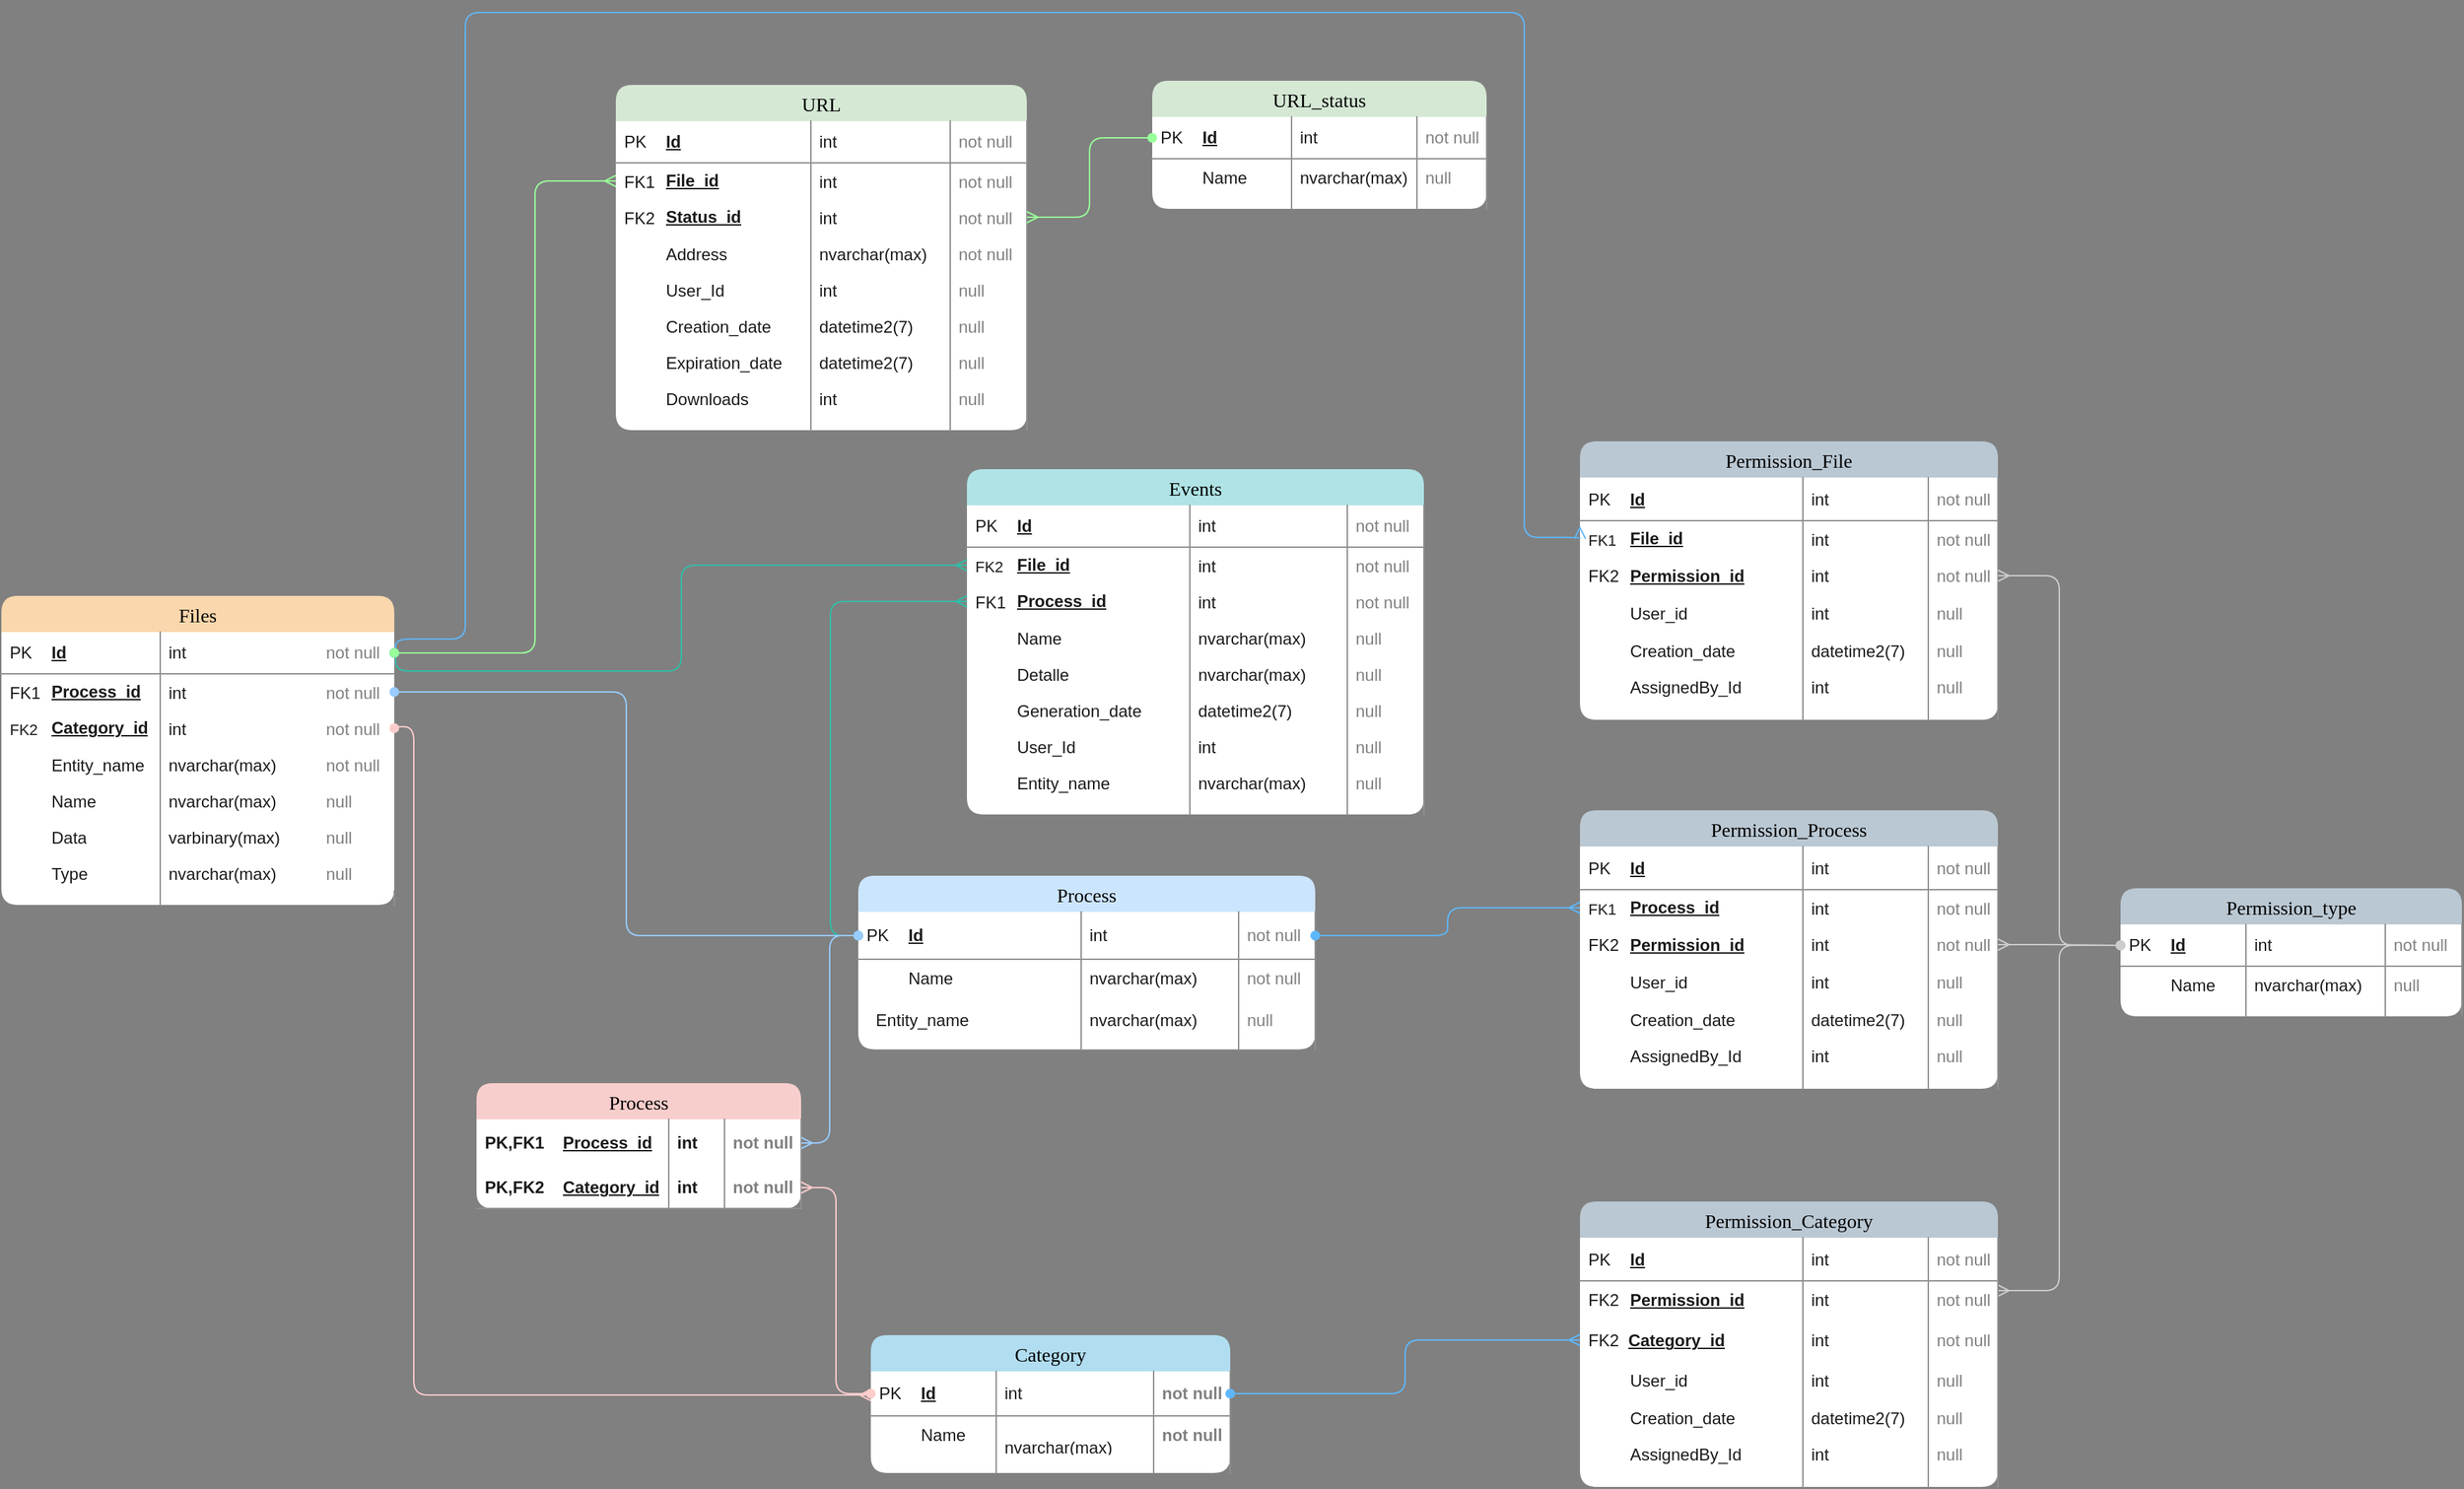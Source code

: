<mxfile version="18.0.1" type="github">
  <diagram name="ER" id="e56a1550-8fbb-45ad-956c-1786394a9013">
    <mxGraphModel dx="1787" dy="772" grid="0" gridSize="10" guides="1" tooltips="1" connect="1" arrows="1" fold="1" page="0" pageScale="1" pageWidth="850" pageHeight="1100" background="#808080" math="0" shadow="0">
      <root>
        <mxCell id="0" />
        <mxCell id="1" parent="0" />
        <mxCell id="2e49270ec7c68f3f-8" value="Files" style="shape=table;startSize=26;container=1;collapsible=1;childLayout=tableLayout;fontSize=14;fontFamily=Verdana;fillColor=#fad7ac;strokeColor=default;fontStyle=0;swimlaneFillColor=#ffffff;shadow=0;comic=0;labelBackgroundColor=none;strokeWidth=1;rounded=1;columnLines=0;rowLines=0;swimlaneLine=0;sketch=0;fixedRows=0;resizeLast=0;resizeLastRow=0;swimlaneHead=0;swimlaneBody=0;top=1;bottom=1;left=1;right=1;" parent="1" vertex="1">
          <mxGeometry x="-63" y="459" width="282" height="222" as="geometry" />
        </mxCell>
        <mxCell id="2e49270ec7c68f3f-9" value="Id" style="shape=partialRectangle;top=0;left=0;right=0;bottom=1;html=1;align=left;verticalAlign=middle;fillColor=none;spacingLeft=34;spacingRight=4;whiteSpace=wrap;overflow=hidden;rotatable=0;points=[[0,0.5],[1,0.5]];portConstraint=eastwest;dropTarget=0;fontStyle=5;strokeColor=#909090;fontColor=#1A1A1A;rounded=1;" parent="2e49270ec7c68f3f-8" vertex="1">
          <mxGeometry y="26" width="282" height="30" as="geometry" />
        </mxCell>
        <mxCell id="2e49270ec7c68f3f-10" value="PK" style="shape=partialRectangle;top=0;left=0;bottom=0;html=1;fillColor=none;align=left;verticalAlign=middle;spacingLeft=4;spacingRight=4;whiteSpace=wrap;overflow=hidden;rotatable=0;points=[];portConstraint=eastwest;part=1;strokeColor=#909090;fontColor=#1A1A1A;rounded=1;" parent="2e49270ec7c68f3f-9" vertex="1" connectable="0">
          <mxGeometry width="114" height="30" as="geometry">
            <mxRectangle width="114" height="30" as="alternateBounds" />
          </mxGeometry>
        </mxCell>
        <mxCell id="YrgYbaN7kOxB59Jyv08Y-6" value="int" style="shape=partialRectangle;top=0;left=0;bottom=0;html=1;fillColor=none;align=left;verticalAlign=middle;spacingLeft=4;spacingRight=4;whiteSpace=wrap;overflow=hidden;rotatable=0;points=[];portConstraint=eastwest;part=1;strokeColor=#909090;fontColor=#1A1A1A;rounded=1;right=0;" parent="2e49270ec7c68f3f-9" vertex="1" connectable="0">
          <mxGeometry x="114" width="113" height="30" as="geometry">
            <mxRectangle width="113" height="30" as="alternateBounds" />
          </mxGeometry>
        </mxCell>
        <mxCell id="YrgYbaN7kOxB59Jyv08Y-28" value="not null" style="shape=partialRectangle;top=0;left=0;bottom=0;html=1;fillColor=none;align=left;verticalAlign=middle;spacingLeft=4;spacingRight=4;whiteSpace=wrap;overflow=hidden;rotatable=0;points=[];portConstraint=eastwest;part=1;strokeColor=#909090;fontColor=#808080;rounded=1;right=0;" parent="2e49270ec7c68f3f-9" vertex="1" connectable="0">
          <mxGeometry x="227" width="55" height="30" as="geometry">
            <mxRectangle width="55" height="30" as="alternateBounds" />
          </mxGeometry>
        </mxCell>
        <mxCell id="2e49270ec7c68f3f-15" value="Process_id" style="shape=partialRectangle;top=0;left=0;right=0;bottom=0;html=1;align=left;verticalAlign=middle;fillColor=none;spacingLeft=34;spacingRight=4;whiteSpace=wrap;overflow=hidden;rotatable=0;points=[[0,0.5],[1,0.5]];portConstraint=eastwest;dropTarget=0;strokeColor=#909090;fontColor=#1A1A1A;rounded=1;fontStyle=5;" parent="2e49270ec7c68f3f-8" vertex="1">
          <mxGeometry y="56" width="282" height="26" as="geometry" />
        </mxCell>
        <mxCell id="2e49270ec7c68f3f-16" value="FK1" style="shape=partialRectangle;top=0;left=0;bottom=0;html=1;fillColor=none;align=left;verticalAlign=top;spacingLeft=4;spacingRight=4;whiteSpace=wrap;overflow=hidden;rotatable=0;points=[];portConstraint=eastwest;part=1;strokeColor=#909090;fontColor=#1A1A1A;rounded=1;" parent="2e49270ec7c68f3f-15" vertex="1" connectable="0">
          <mxGeometry width="114" height="26" as="geometry">
            <mxRectangle width="114" height="26" as="alternateBounds" />
          </mxGeometry>
        </mxCell>
        <mxCell id="YrgYbaN7kOxB59Jyv08Y-7" value="int" style="shape=partialRectangle;top=0;left=0;bottom=0;html=1;fillColor=none;align=left;verticalAlign=top;spacingLeft=4;spacingRight=4;whiteSpace=wrap;overflow=hidden;rotatable=0;points=[];portConstraint=eastwest;part=1;strokeColor=#909090;fontColor=#1A1A1A;rounded=1;right=0;" parent="2e49270ec7c68f3f-15" vertex="1" connectable="0">
          <mxGeometry x="114" width="113" height="26" as="geometry">
            <mxRectangle width="113" height="26" as="alternateBounds" />
          </mxGeometry>
        </mxCell>
        <mxCell id="YrgYbaN7kOxB59Jyv08Y-29" value="&lt;span style=&quot;&quot;&gt;not null&lt;/span&gt;" style="shape=partialRectangle;top=0;left=0;bottom=0;html=1;fillColor=none;align=left;verticalAlign=top;spacingLeft=4;spacingRight=4;whiteSpace=wrap;overflow=hidden;rotatable=0;points=[];portConstraint=eastwest;part=1;strokeColor=#909090;fontColor=#808080;rounded=1;right=0;" parent="2e49270ec7c68f3f-15" vertex="1" connectable="0">
          <mxGeometry x="227" width="55" height="26" as="geometry">
            <mxRectangle width="55" height="26" as="alternateBounds" />
          </mxGeometry>
        </mxCell>
        <mxCell id="2e49270ec7c68f3f-11" value="Category_id" style="shape=partialRectangle;top=0;left=0;right=0;bottom=0;html=1;align=left;verticalAlign=middle;fillColor=none;spacingLeft=34;spacingRight=4;whiteSpace=wrap;overflow=hidden;rotatable=0;points=[[0,0.5],[1,0.5]];portConstraint=eastwest;dropTarget=0;strokeColor=#909090;fontColor=#1A1A1A;rounded=1;fontStyle=5;" parent="2e49270ec7c68f3f-8" vertex="1">
          <mxGeometry y="82" width="282" height="26" as="geometry" />
        </mxCell>
        <mxCell id="2e49270ec7c68f3f-12" value="&lt;font style=&quot;font-size: 11px;&quot;&gt;FK2&lt;/font&gt;" style="shape=partialRectangle;top=0;left=0;bottom=0;html=1;fillColor=none;align=left;verticalAlign=top;spacingLeft=4;spacingRight=4;whiteSpace=wrap;overflow=hidden;rotatable=0;points=[];portConstraint=eastwest;part=1;strokeColor=#909090;fontColor=#1A1A1A;rounded=1;" parent="2e49270ec7c68f3f-11" vertex="1" connectable="0">
          <mxGeometry width="114" height="26" as="geometry">
            <mxRectangle width="114" height="26" as="alternateBounds" />
          </mxGeometry>
        </mxCell>
        <mxCell id="YrgYbaN7kOxB59Jyv08Y-8" value="int" style="shape=partialRectangle;top=0;left=0;bottom=0;html=1;fillColor=none;align=left;verticalAlign=top;spacingLeft=4;spacingRight=4;whiteSpace=wrap;overflow=hidden;rotatable=0;points=[];portConstraint=eastwest;part=1;strokeColor=#909090;fontColor=#1A1A1A;rounded=1;right=0;" parent="2e49270ec7c68f3f-11" vertex="1" connectable="0">
          <mxGeometry x="114" width="113" height="26" as="geometry">
            <mxRectangle width="113" height="26" as="alternateBounds" />
          </mxGeometry>
        </mxCell>
        <mxCell id="YrgYbaN7kOxB59Jyv08Y-30" value="&lt;span style=&quot;&quot;&gt;not null&lt;/span&gt;" style="shape=partialRectangle;top=0;left=0;bottom=0;html=1;fillColor=none;align=left;verticalAlign=top;spacingLeft=4;spacingRight=4;whiteSpace=wrap;overflow=hidden;rotatable=0;points=[];portConstraint=eastwest;part=1;strokeColor=#909090;fontColor=#808080;rounded=1;right=0;" parent="2e49270ec7c68f3f-11" vertex="1" connectable="0">
          <mxGeometry x="227" width="55" height="26" as="geometry">
            <mxRectangle width="55" height="26" as="alternateBounds" />
          </mxGeometry>
        </mxCell>
        <mxCell id="vIAqwBNC-OFcZ53PO1-U-49" value="Entity_name" style="shape=partialRectangle;top=0;left=0;right=0;bottom=0;html=1;align=left;verticalAlign=top;fillColor=none;spacingLeft=34;spacingRight=4;whiteSpace=wrap;overflow=hidden;rotatable=0;points=[[0,0.5],[1,0.5]];portConstraint=eastwest;dropTarget=0;strokeColor=#909090;fontColor=#1A1A1A;rounded=1;" parent="2e49270ec7c68f3f-8" vertex="1">
          <mxGeometry y="108" width="282" height="26" as="geometry" />
        </mxCell>
        <mxCell id="vIAqwBNC-OFcZ53PO1-U-50" value="" style="shape=partialRectangle;top=0;left=0;bottom=0;html=1;fillColor=none;align=left;verticalAlign=top;spacingLeft=4;spacingRight=4;whiteSpace=wrap;overflow=hidden;rotatable=0;points=[];portConstraint=eastwest;part=1;strokeColor=#909090;fontColor=#1A1A1A;rounded=1;" parent="vIAqwBNC-OFcZ53PO1-U-49" vertex="1" connectable="0">
          <mxGeometry width="114" height="26" as="geometry">
            <mxRectangle width="114" height="26" as="alternateBounds" />
          </mxGeometry>
        </mxCell>
        <mxCell id="YrgYbaN7kOxB59Jyv08Y-9" value="nvarchar(max)" style="shape=partialRectangle;top=0;left=0;bottom=0;html=1;fillColor=none;align=left;verticalAlign=top;spacingLeft=4;spacingRight=4;whiteSpace=wrap;overflow=hidden;rotatable=0;points=[];portConstraint=eastwest;part=1;strokeColor=#909090;fontColor=#1A1A1A;rounded=1;right=0;" parent="vIAqwBNC-OFcZ53PO1-U-49" vertex="1" connectable="0">
          <mxGeometry x="114" width="113" height="26" as="geometry">
            <mxRectangle width="113" height="26" as="alternateBounds" />
          </mxGeometry>
        </mxCell>
        <mxCell id="YrgYbaN7kOxB59Jyv08Y-31" value="&lt;span style=&quot;&quot;&gt;not null&lt;/span&gt;" style="shape=partialRectangle;top=0;left=0;bottom=0;html=1;fillColor=none;align=left;verticalAlign=top;spacingLeft=4;spacingRight=4;whiteSpace=wrap;overflow=hidden;rotatable=0;points=[];portConstraint=eastwest;part=1;strokeColor=#909090;fontColor=#808080;rounded=1;right=0;" parent="vIAqwBNC-OFcZ53PO1-U-49" vertex="1" connectable="0">
          <mxGeometry x="227" width="55" height="26" as="geometry">
            <mxRectangle width="55" height="26" as="alternateBounds" />
          </mxGeometry>
        </mxCell>
        <mxCell id="vIAqwBNC-OFcZ53PO1-U-4" value="Name" style="shape=partialRectangle;top=0;left=0;right=0;bottom=0;html=1;align=left;verticalAlign=top;fillColor=none;spacingLeft=34;spacingRight=4;whiteSpace=wrap;overflow=hidden;rotatable=0;points=[[0,0.5],[1,0.5]];portConstraint=eastwest;dropTarget=0;strokeColor=#909090;fontColor=#1A1A1A;rounded=1;" parent="2e49270ec7c68f3f-8" vertex="1">
          <mxGeometry y="134" width="282" height="26" as="geometry" />
        </mxCell>
        <mxCell id="vIAqwBNC-OFcZ53PO1-U-5" value="" style="shape=partialRectangle;top=0;left=0;bottom=0;html=1;fillColor=none;align=left;verticalAlign=top;spacingLeft=4;spacingRight=4;whiteSpace=wrap;overflow=hidden;rotatable=0;points=[];portConstraint=eastwest;part=1;strokeColor=#909090;fontColor=#1A1A1A;rounded=1;" parent="vIAqwBNC-OFcZ53PO1-U-4" vertex="1" connectable="0">
          <mxGeometry width="114" height="26" as="geometry">
            <mxRectangle width="114" height="26" as="alternateBounds" />
          </mxGeometry>
        </mxCell>
        <mxCell id="YrgYbaN7kOxB59Jyv08Y-10" value="nvarchar(max)" style="shape=partialRectangle;top=0;left=0;bottom=0;html=1;fillColor=none;align=left;verticalAlign=top;spacingLeft=4;spacingRight=4;whiteSpace=wrap;overflow=hidden;rotatable=0;points=[];portConstraint=eastwest;part=1;strokeColor=#909090;fontColor=#1A1A1A;rounded=1;right=0;" parent="vIAqwBNC-OFcZ53PO1-U-4" vertex="1" connectable="0">
          <mxGeometry x="114" width="113" height="26" as="geometry">
            <mxRectangle width="113" height="26" as="alternateBounds" />
          </mxGeometry>
        </mxCell>
        <mxCell id="YrgYbaN7kOxB59Jyv08Y-32" value="&lt;span style=&quot;&quot;&gt;null&lt;/span&gt;" style="shape=partialRectangle;top=0;left=0;bottom=0;html=1;fillColor=none;align=left;verticalAlign=top;spacingLeft=4;spacingRight=4;whiteSpace=wrap;overflow=hidden;rotatable=0;points=[];portConstraint=eastwest;part=1;strokeColor=#909090;fontColor=#808080;rounded=1;right=0;" parent="vIAqwBNC-OFcZ53PO1-U-4" vertex="1" connectable="0">
          <mxGeometry x="227" width="55" height="26" as="geometry">
            <mxRectangle width="55" height="26" as="alternateBounds" />
          </mxGeometry>
        </mxCell>
        <mxCell id="2e49270ec7c68f3f-13" value="Data" style="shape=partialRectangle;top=0;left=0;right=0;bottom=0;html=1;align=left;verticalAlign=top;fillColor=none;spacingLeft=34;spacingRight=4;whiteSpace=wrap;overflow=hidden;rotatable=0;points=[[0,0.5],[1,0.5]];portConstraint=eastwest;dropTarget=0;strokeColor=#909090;fontColor=#1A1A1A;rounded=1;" parent="2e49270ec7c68f3f-8" vertex="1">
          <mxGeometry y="160" width="282" height="26" as="geometry" />
        </mxCell>
        <mxCell id="2e49270ec7c68f3f-14" value="" style="shape=partialRectangle;top=0;left=0;bottom=0;html=1;fillColor=none;align=left;verticalAlign=top;spacingLeft=4;spacingRight=4;whiteSpace=wrap;overflow=hidden;rotatable=0;points=[];portConstraint=eastwest;part=1;strokeColor=#909090;fontColor=#1A1A1A;rounded=1;" parent="2e49270ec7c68f3f-13" vertex="1" connectable="0">
          <mxGeometry width="114" height="26" as="geometry">
            <mxRectangle width="114" height="26" as="alternateBounds" />
          </mxGeometry>
        </mxCell>
        <mxCell id="YrgYbaN7kOxB59Jyv08Y-11" value="varbinary(max)" style="shape=partialRectangle;top=0;left=0;bottom=0;html=1;fillColor=none;align=left;verticalAlign=top;spacingLeft=4;spacingRight=4;whiteSpace=wrap;overflow=hidden;rotatable=0;points=[];portConstraint=eastwest;part=1;strokeColor=#909090;fontColor=#1A1A1A;rounded=1;right=0;" parent="2e49270ec7c68f3f-13" vertex="1" connectable="0">
          <mxGeometry x="114" width="113" height="26" as="geometry">
            <mxRectangle width="113" height="26" as="alternateBounds" />
          </mxGeometry>
        </mxCell>
        <mxCell id="YrgYbaN7kOxB59Jyv08Y-33" value="null" style="shape=partialRectangle;top=0;left=0;bottom=0;html=1;fillColor=none;align=left;verticalAlign=top;spacingLeft=4;spacingRight=4;whiteSpace=wrap;overflow=hidden;rotatable=0;points=[];portConstraint=eastwest;part=1;strokeColor=#909090;fontColor=#808080;rounded=1;right=0;" parent="2e49270ec7c68f3f-13" vertex="1" connectable="0">
          <mxGeometry x="227" width="55" height="26" as="geometry">
            <mxRectangle width="55" height="26" as="alternateBounds" />
          </mxGeometry>
        </mxCell>
        <mxCell id="vIAqwBNC-OFcZ53PO1-U-6" value="Type" style="shape=partialRectangle;top=0;left=0;right=0;bottom=0;html=1;align=left;verticalAlign=top;fillColor=none;spacingLeft=34;spacingRight=4;whiteSpace=wrap;overflow=hidden;rotatable=0;points=[[0,0.5],[1,0.5]];portConstraint=eastwest;dropTarget=0;strokeColor=#909090;fontColor=#1A1A1A;rounded=1;" parent="2e49270ec7c68f3f-8" vertex="1">
          <mxGeometry y="186" width="282" height="26" as="geometry" />
        </mxCell>
        <mxCell id="vIAqwBNC-OFcZ53PO1-U-7" value="" style="shape=partialRectangle;top=0;left=0;bottom=0;html=1;fillColor=none;align=left;verticalAlign=top;spacingLeft=4;spacingRight=4;whiteSpace=wrap;overflow=hidden;rotatable=0;points=[];portConstraint=eastwest;part=1;strokeColor=#909090;fontColor=#1A1A1A;rounded=1;" parent="vIAqwBNC-OFcZ53PO1-U-6" vertex="1" connectable="0">
          <mxGeometry width="114" height="26" as="geometry">
            <mxRectangle width="114" height="26" as="alternateBounds" />
          </mxGeometry>
        </mxCell>
        <mxCell id="YrgYbaN7kOxB59Jyv08Y-12" value="nvarchar(max)" style="shape=partialRectangle;top=0;left=0;bottom=0;html=1;fillColor=none;align=left;verticalAlign=top;spacingLeft=4;spacingRight=4;whiteSpace=wrap;overflow=hidden;rotatable=0;points=[];portConstraint=eastwest;part=1;strokeColor=#909090;fontColor=#1A1A1A;rounded=1;right=0;" parent="vIAqwBNC-OFcZ53PO1-U-6" vertex="1" connectable="0">
          <mxGeometry x="114" width="113" height="26" as="geometry">
            <mxRectangle width="113" height="26" as="alternateBounds" />
          </mxGeometry>
        </mxCell>
        <mxCell id="YrgYbaN7kOxB59Jyv08Y-34" value="&lt;span style=&quot;&quot;&gt;null&lt;/span&gt;" style="shape=partialRectangle;top=0;left=0;bottom=0;html=1;fillColor=none;align=left;verticalAlign=top;spacingLeft=4;spacingRight=4;whiteSpace=wrap;overflow=hidden;rotatable=0;points=[];portConstraint=eastwest;part=1;strokeColor=#909090;fontColor=#808080;rounded=1;right=0;" parent="vIAqwBNC-OFcZ53PO1-U-6" vertex="1" connectable="0">
          <mxGeometry x="227" width="55" height="26" as="geometry">
            <mxRectangle width="55" height="26" as="alternateBounds" />
          </mxGeometry>
        </mxCell>
        <mxCell id="2e49270ec7c68f3f-17" value="" style="shape=partialRectangle;top=0;left=0;right=0;bottom=0;html=1;align=left;verticalAlign=top;fillColor=none;spacingLeft=34;spacingRight=4;whiteSpace=wrap;overflow=hidden;rotatable=0;points=[[0,0.5],[1,0.5]];portConstraint=eastwest;dropTarget=0;strokeColor=#909090;fontColor=#1A1A1A;rounded=1;" parent="2e49270ec7c68f3f-8" vertex="1">
          <mxGeometry y="212" width="282" height="10" as="geometry" />
        </mxCell>
        <mxCell id="2e49270ec7c68f3f-18" value="" style="shape=partialRectangle;top=0;left=0;bottom=0;html=1;fillColor=none;align=left;verticalAlign=top;spacingLeft=4;spacingRight=4;whiteSpace=wrap;overflow=hidden;rotatable=0;points=[];portConstraint=eastwest;part=1;strokeColor=#909090;fontColor=#1A1A1A;rounded=1;" parent="2e49270ec7c68f3f-17" vertex="1" connectable="0">
          <mxGeometry width="114" height="10" as="geometry">
            <mxRectangle width="114" height="10" as="alternateBounds" />
          </mxGeometry>
        </mxCell>
        <mxCell id="YrgYbaN7kOxB59Jyv08Y-13" style="shape=partialRectangle;top=0;left=0;bottom=0;html=1;fillColor=none;align=left;verticalAlign=top;spacingLeft=4;spacingRight=4;whiteSpace=wrap;overflow=hidden;rotatable=0;points=[];portConstraint=eastwest;part=1;strokeColor=#909090;fontColor=#1A1A1A;rounded=1;right=0;" parent="2e49270ec7c68f3f-17" vertex="1" connectable="0">
          <mxGeometry x="114" width="113" height="10" as="geometry">
            <mxRectangle width="113" height="10" as="alternateBounds" />
          </mxGeometry>
        </mxCell>
        <mxCell id="YrgYbaN7kOxB59Jyv08Y-35" style="shape=partialRectangle;top=0;left=0;bottom=0;html=1;fillColor=none;align=left;verticalAlign=top;spacingLeft=4;spacingRight=4;whiteSpace=wrap;overflow=hidden;rotatable=0;points=[];portConstraint=eastwest;part=1;strokeColor=#909090;fontColor=#1A1A1A;rounded=1;" parent="2e49270ec7c68f3f-17" vertex="1" connectable="0">
          <mxGeometry x="227" width="55" height="10" as="geometry">
            <mxRectangle width="55" height="10" as="alternateBounds" />
          </mxGeometry>
        </mxCell>
        <mxCell id="2e49270ec7c68f3f-19" value="Category" style="shape=table;startSize=26;container=1;collapsible=1;childLayout=tableLayout;fontSize=14;fontFamily=Verdana;fillColor=#b1ddf0;strokeColor=#10739e;fontStyle=0;swimlaneFillColor=#ffffff;shadow=0;comic=0;labelBackgroundColor=none;strokeWidth=1;rounded=1;columnLines=0;rowLines=0;swimlaneLine=0;sketch=0;fixedRows=0;resizeLast=0;resizeLastRow=0;swimlaneHead=0;swimlaneBody=0;top=1;bottom=1;left=1;right=1;" parent="1" vertex="1">
          <mxGeometry x="561" y="990" width="258" height="99" as="geometry" />
        </mxCell>
        <mxCell id="2e49270ec7c68f3f-20" value="Id" style="shape=partialRectangle;top=0;left=0;right=0;bottom=1;html=1;align=left;verticalAlign=middle;fillColor=none;spacingLeft=34;spacingRight=4;whiteSpace=wrap;overflow=hidden;rotatable=0;points=[[0,0.5],[1,0.5]];portConstraint=eastwest;dropTarget=0;fontStyle=5;strokeColor=#909090;fontColor=#1A1A1A;rounded=1;" parent="2e49270ec7c68f3f-19" vertex="1">
          <mxGeometry y="26" width="258" height="32" as="geometry" />
        </mxCell>
        <mxCell id="2e49270ec7c68f3f-21" value="PK" style="shape=partialRectangle;top=0;left=0;bottom=0;html=1;fillColor=none;align=left;verticalAlign=middle;spacingLeft=4;spacingRight=4;whiteSpace=wrap;overflow=hidden;rotatable=0;points=[];portConstraint=eastwest;part=1;strokeColor=#909090;fontColor=#1A1A1A;rounded=1;" parent="2e49270ec7c68f3f-20" vertex="1" connectable="0">
          <mxGeometry width="90" height="32" as="geometry">
            <mxRectangle width="90" height="32" as="alternateBounds" />
          </mxGeometry>
        </mxCell>
        <mxCell id="YrgYbaN7kOxB59Jyv08Y-38" value="int&amp;nbsp;" style="shape=partialRectangle;top=0;left=0;bottom=0;html=1;fillColor=none;align=left;verticalAlign=middle;spacingLeft=4;spacingRight=4;whiteSpace=wrap;overflow=hidden;rotatable=0;points=[];portConstraint=eastwest;part=1;strokeColor=#909090;fontColor=#1A1A1A;rounded=1;" parent="2e49270ec7c68f3f-20" vertex="1" connectable="0">
          <mxGeometry x="90" width="113" height="32" as="geometry">
            <mxRectangle width="113" height="32" as="alternateBounds" />
          </mxGeometry>
        </mxCell>
        <mxCell id="YrgYbaN7kOxB59Jyv08Y-41" value="&lt;span style=&quot;color: rgb(128, 128, 128); font-weight: 700;&quot;&gt;not null&lt;/span&gt;" style="shape=partialRectangle;top=0;left=0;bottom=0;html=1;fillColor=none;align=left;verticalAlign=middle;spacingLeft=4;spacingRight=4;whiteSpace=wrap;overflow=hidden;rotatable=0;points=[];portConstraint=eastwest;part=1;strokeColor=#909090;fontColor=#1A1A1A;rounded=1;" parent="2e49270ec7c68f3f-20" vertex="1" connectable="0">
          <mxGeometry x="203" width="55" height="32" as="geometry">
            <mxRectangle width="55" height="32" as="alternateBounds" />
          </mxGeometry>
        </mxCell>
        <mxCell id="2e49270ec7c68f3f-22" value="Name" style="shape=partialRectangle;top=0;left=0;right=0;bottom=0;html=1;align=left;verticalAlign=top;fillColor=none;spacingLeft=34;spacingRight=4;whiteSpace=wrap;overflow=hidden;rotatable=0;points=[[0,0.5],[1,0.5]];portConstraint=eastwest;dropTarget=0;strokeColor=#909090;fontColor=#1A1A1A;rounded=1;" parent="2e49270ec7c68f3f-19" vertex="1">
          <mxGeometry y="58" width="258" height="30" as="geometry" />
        </mxCell>
        <mxCell id="2e49270ec7c68f3f-23" value="" style="shape=partialRectangle;top=0;left=0;bottom=0;html=1;fillColor=none;align=left;verticalAlign=top;spacingLeft=4;spacingRight=4;whiteSpace=wrap;overflow=hidden;rotatable=0;points=[];portConstraint=eastwest;part=1;strokeColor=#909090;fontColor=#1A1A1A;rounded=1;" parent="2e49270ec7c68f3f-22" vertex="1" connectable="0">
          <mxGeometry width="90" height="30" as="geometry">
            <mxRectangle width="90" height="30" as="alternateBounds" />
          </mxGeometry>
        </mxCell>
        <mxCell id="YrgYbaN7kOxB59Jyv08Y-39" value="&#xa;&lt;span style=&quot;color: rgb(26, 26, 26); font-family: Helvetica; font-size: 12px; font-style: normal; font-variant-ligatures: normal; font-variant-caps: normal; font-weight: 400; letter-spacing: normal; orphans: 2; text-align: left; text-indent: 0px; text-transform: none; widows: 2; word-spacing: 0px; -webkit-text-stroke-width: 0px; background-color: rgb(255, 255, 255); text-decoration-thickness: initial; text-decoration-style: initial; text-decoration-color: initial; float: none; display: inline !important;&quot;&gt;nvarchar(max)&lt;/span&gt;&#xa;&#xa;" style="shape=partialRectangle;top=0;left=0;bottom=0;html=1;fillColor=none;align=left;verticalAlign=bottom;spacingLeft=4;spacingRight=4;whiteSpace=wrap;overflow=hidden;rotatable=0;points=[];portConstraint=eastwest;part=1;strokeColor=#909090;fontColor=#1A1A1A;rounded=1;" parent="2e49270ec7c68f3f-22" vertex="1" connectable="0">
          <mxGeometry x="90" width="113" height="30" as="geometry">
            <mxRectangle width="113" height="30" as="alternateBounds" />
          </mxGeometry>
        </mxCell>
        <mxCell id="YrgYbaN7kOxB59Jyv08Y-42" value="&lt;span style=&quot;color: rgb(128, 128, 128); font-weight: 700;&quot;&gt;not null&lt;/span&gt;" style="shape=partialRectangle;top=0;left=0;bottom=0;html=1;fillColor=none;align=left;verticalAlign=top;spacingLeft=4;spacingRight=4;whiteSpace=wrap;overflow=hidden;rotatable=0;points=[];portConstraint=eastwest;part=1;strokeColor=#909090;fontColor=#1A1A1A;rounded=1;" parent="2e49270ec7c68f3f-22" vertex="1" connectable="0">
          <mxGeometry x="203" width="55" height="30" as="geometry">
            <mxRectangle width="55" height="30" as="alternateBounds" />
          </mxGeometry>
        </mxCell>
        <mxCell id="2e49270ec7c68f3f-28" value="" style="shape=partialRectangle;top=0;left=0;right=0;bottom=0;html=1;align=left;verticalAlign=top;fillColor=none;spacingLeft=34;spacingRight=4;whiteSpace=wrap;overflow=hidden;rotatable=0;points=[[0,0.5],[1,0.5]];portConstraint=eastwest;dropTarget=0;strokeColor=#909090;fontColor=#1A1A1A;rounded=1;" parent="2e49270ec7c68f3f-19" vertex="1">
          <mxGeometry y="88" width="258" height="11" as="geometry" />
        </mxCell>
        <mxCell id="2e49270ec7c68f3f-29" value="" style="shape=partialRectangle;top=0;left=0;bottom=0;html=1;fillColor=none;align=left;verticalAlign=top;spacingLeft=4;spacingRight=4;whiteSpace=wrap;overflow=hidden;rotatable=0;points=[];portConstraint=eastwest;part=1;strokeColor=#909090;fontColor=#1A1A1A;rounded=1;" parent="2e49270ec7c68f3f-28" vertex="1" connectable="0">
          <mxGeometry width="90" height="11" as="geometry">
            <mxRectangle width="90" height="11" as="alternateBounds" />
          </mxGeometry>
        </mxCell>
        <mxCell id="YrgYbaN7kOxB59Jyv08Y-40" style="shape=partialRectangle;top=0;left=0;bottom=0;html=1;fillColor=none;align=left;verticalAlign=top;spacingLeft=4;spacingRight=4;whiteSpace=wrap;overflow=hidden;rotatable=0;points=[];portConstraint=eastwest;part=1;strokeColor=#909090;fontColor=#1A1A1A;rounded=1;" parent="2e49270ec7c68f3f-28" vertex="1" connectable="0">
          <mxGeometry x="90" width="113" height="11" as="geometry">
            <mxRectangle width="113" height="11" as="alternateBounds" />
          </mxGeometry>
        </mxCell>
        <mxCell id="YrgYbaN7kOxB59Jyv08Y-43" style="shape=partialRectangle;top=0;left=0;bottom=0;html=1;fillColor=none;align=left;verticalAlign=top;spacingLeft=4;spacingRight=4;whiteSpace=wrap;overflow=hidden;rotatable=0;points=[];portConstraint=eastwest;part=1;strokeColor=#909090;fontColor=#1A1A1A;rounded=1;" parent="2e49270ec7c68f3f-28" vertex="1" connectable="0">
          <mxGeometry x="203" width="55" height="11" as="geometry">
            <mxRectangle width="55" height="11" as="alternateBounds" />
          </mxGeometry>
        </mxCell>
        <mxCell id="2e49270ec7c68f3f-30" value="URL" style="shape=table;startSize=26;container=1;collapsible=1;childLayout=tableLayout;fontSize=14;fontFamily=Verdana;fillColor=#d5e8d4;strokeColor=#82b366;fontStyle=0;swimlaneFillColor=#ffffff;shadow=0;comic=0;labelBackgroundColor=none;strokeWidth=1;rounded=1;columnLines=0;rowLines=0;swimlaneLine=0;sketch=0;fixedRows=0;resizeLast=0;resizeLastRow=0;swimlaneHead=0;swimlaneBody=0;top=1;bottom=1;left=1;right=1;" parent="1" vertex="1">
          <mxGeometry x="378" y="92" width="295" height="248" as="geometry" />
        </mxCell>
        <mxCell id="2e49270ec7c68f3f-31" value="Id" style="shape=partialRectangle;top=0;left=0;right=0;bottom=1;html=1;align=left;verticalAlign=middle;fillColor=none;spacingLeft=34;spacingRight=4;whiteSpace=wrap;overflow=hidden;rotatable=0;points=[[0,0.5],[1,0.5]];portConstraint=eastwest;dropTarget=0;fontStyle=5;strokeColor=#909090;fontColor=#1A1A1A;rounded=1;" parent="2e49270ec7c68f3f-30" vertex="1">
          <mxGeometry y="26" width="295" height="30" as="geometry" />
        </mxCell>
        <mxCell id="2e49270ec7c68f3f-32" value="PK" style="shape=partialRectangle;top=0;left=0;bottom=0;html=1;fillColor=none;align=left;verticalAlign=middle;spacingLeft=4;spacingRight=4;whiteSpace=wrap;overflow=hidden;rotatable=0;points=[];portConstraint=eastwest;part=1;strokeColor=#909090;fontColor=#1A1A1A;rounded=1;" parent="2e49270ec7c68f3f-31" vertex="1" connectable="0">
          <mxGeometry width="140" height="30" as="geometry">
            <mxRectangle width="140" height="30" as="alternateBounds" />
          </mxGeometry>
        </mxCell>
        <mxCell id="YrgYbaN7kOxB59Jyv08Y-70" value="int" style="shape=partialRectangle;top=0;left=0;bottom=0;html=1;fillColor=none;align=left;verticalAlign=middle;spacingLeft=4;spacingRight=4;whiteSpace=wrap;overflow=hidden;rotatable=0;points=[];portConstraint=eastwest;part=1;strokeColor=#909090;fontColor=#1A1A1A;rounded=1;" parent="2e49270ec7c68f3f-31" vertex="1" connectable="0">
          <mxGeometry x="140" width="100" height="30" as="geometry">
            <mxRectangle width="100" height="30" as="alternateBounds" />
          </mxGeometry>
        </mxCell>
        <mxCell id="YrgYbaN7kOxB59Jyv08Y-94" value="&lt;span style=&quot;color: rgb(128, 128, 128);&quot;&gt;not null&lt;/span&gt;" style="shape=partialRectangle;top=0;left=0;bottom=0;html=1;fillColor=none;align=left;verticalAlign=middle;spacingLeft=4;spacingRight=4;whiteSpace=wrap;overflow=hidden;rotatable=0;points=[];portConstraint=eastwest;part=1;strokeColor=#909090;fontColor=#1A1A1A;rounded=1;" parent="2e49270ec7c68f3f-31" vertex="1" connectable="0">
          <mxGeometry x="240" width="55" height="30" as="geometry">
            <mxRectangle width="55" height="30" as="alternateBounds" />
          </mxGeometry>
        </mxCell>
        <mxCell id="vIAqwBNC-OFcZ53PO1-U-19" value="File_id" style="shape=partialRectangle;top=0;left=0;right=0;bottom=0;html=1;align=left;verticalAlign=middle;fillColor=none;spacingLeft=34;spacingRight=4;whiteSpace=wrap;overflow=hidden;rotatable=0;points=[[0,0.5],[1,0.5]];portConstraint=eastwest;dropTarget=0;strokeColor=#909090;fontColor=#1A1A1A;rounded=1;fontStyle=5;" parent="2e49270ec7c68f3f-30" vertex="1">
          <mxGeometry y="56" width="295" height="26" as="geometry" />
        </mxCell>
        <mxCell id="vIAqwBNC-OFcZ53PO1-U-20" value="FK1" style="shape=partialRectangle;top=0;left=0;bottom=0;html=1;fillColor=none;align=left;verticalAlign=top;spacingLeft=4;spacingRight=4;whiteSpace=wrap;overflow=hidden;rotatable=0;points=[];portConstraint=eastwest;part=1;strokeColor=#909090;fontColor=#1A1A1A;rounded=1;" parent="vIAqwBNC-OFcZ53PO1-U-19" vertex="1" connectable="0">
          <mxGeometry width="140" height="26" as="geometry">
            <mxRectangle width="140" height="26" as="alternateBounds" />
          </mxGeometry>
        </mxCell>
        <mxCell id="YrgYbaN7kOxB59Jyv08Y-71" value="int" style="shape=partialRectangle;top=0;left=0;bottom=0;html=1;fillColor=none;align=left;verticalAlign=top;spacingLeft=4;spacingRight=4;whiteSpace=wrap;overflow=hidden;rotatable=0;points=[];portConstraint=eastwest;part=1;strokeColor=#909090;fontColor=#1A1A1A;rounded=1;" parent="vIAqwBNC-OFcZ53PO1-U-19" vertex="1" connectable="0">
          <mxGeometry x="140" width="100" height="26" as="geometry">
            <mxRectangle width="100" height="26" as="alternateBounds" />
          </mxGeometry>
        </mxCell>
        <mxCell id="YrgYbaN7kOxB59Jyv08Y-95" value="&lt;span style=&quot;color: rgb(128, 128, 128);&quot;&gt;not null&lt;/span&gt;" style="shape=partialRectangle;top=0;left=0;bottom=0;html=1;fillColor=none;align=left;verticalAlign=top;spacingLeft=4;spacingRight=4;whiteSpace=wrap;overflow=hidden;rotatable=0;points=[];portConstraint=eastwest;part=1;strokeColor=#909090;fontColor=#1A1A1A;rounded=1;" parent="vIAqwBNC-OFcZ53PO1-U-19" vertex="1" connectable="0">
          <mxGeometry x="240" width="55" height="26" as="geometry">
            <mxRectangle width="55" height="26" as="alternateBounds" />
          </mxGeometry>
        </mxCell>
        <mxCell id="vIAqwBNC-OFcZ53PO1-U-15" value="Status_id" style="shape=partialRectangle;top=0;left=0;right=0;bottom=0;html=1;align=left;verticalAlign=middle;fillColor=none;spacingLeft=34;spacingRight=4;whiteSpace=wrap;overflow=hidden;rotatable=0;points=[[0,0.5],[1,0.5]];portConstraint=eastwest;dropTarget=0;strokeColor=#909090;fontColor=#1A1A1A;rounded=1;fontStyle=5;" parent="2e49270ec7c68f3f-30" vertex="1">
          <mxGeometry y="82" width="295" height="26" as="geometry" />
        </mxCell>
        <mxCell id="vIAqwBNC-OFcZ53PO1-U-16" value="FK2" style="shape=partialRectangle;top=0;left=0;bottom=0;html=1;fillColor=none;align=left;verticalAlign=top;spacingLeft=4;spacingRight=4;whiteSpace=wrap;overflow=hidden;rotatable=0;points=[];portConstraint=eastwest;part=1;strokeColor=#909090;fontColor=#1A1A1A;rounded=1;" parent="vIAqwBNC-OFcZ53PO1-U-15" vertex="1" connectable="0">
          <mxGeometry width="140" height="26" as="geometry">
            <mxRectangle width="140" height="26" as="alternateBounds" />
          </mxGeometry>
        </mxCell>
        <mxCell id="YrgYbaN7kOxB59Jyv08Y-72" value="int" style="shape=partialRectangle;top=0;left=0;bottom=0;html=1;fillColor=none;align=left;verticalAlign=top;spacingLeft=4;spacingRight=4;whiteSpace=wrap;overflow=hidden;rotatable=0;points=[];portConstraint=eastwest;part=1;strokeColor=#909090;fontColor=#1A1A1A;rounded=1;" parent="vIAqwBNC-OFcZ53PO1-U-15" vertex="1" connectable="0">
          <mxGeometry x="140" width="100" height="26" as="geometry">
            <mxRectangle width="100" height="26" as="alternateBounds" />
          </mxGeometry>
        </mxCell>
        <mxCell id="YrgYbaN7kOxB59Jyv08Y-96" value="&lt;span style=&quot;color: rgb(128, 128, 128);&quot;&gt;not null&lt;/span&gt;" style="shape=partialRectangle;top=0;left=0;bottom=0;html=1;fillColor=none;align=left;verticalAlign=top;spacingLeft=4;spacingRight=4;whiteSpace=wrap;overflow=hidden;rotatable=0;points=[];portConstraint=eastwest;part=1;strokeColor=#909090;fontColor=#1A1A1A;rounded=1;" parent="vIAqwBNC-OFcZ53PO1-U-15" vertex="1" connectable="0">
          <mxGeometry x="240" width="55" height="26" as="geometry">
            <mxRectangle width="55" height="26" as="alternateBounds" />
          </mxGeometry>
        </mxCell>
        <mxCell id="2e49270ec7c68f3f-33" value="Address" style="shape=partialRectangle;top=0;left=0;right=0;bottom=0;html=1;align=left;verticalAlign=top;fillColor=none;spacingLeft=34;spacingRight=4;whiteSpace=wrap;overflow=hidden;rotatable=0;points=[[0,0.5],[1,0.5]];portConstraint=eastwest;dropTarget=0;strokeColor=#909090;fontColor=#1A1A1A;rounded=1;" parent="2e49270ec7c68f3f-30" vertex="1">
          <mxGeometry y="108" width="295" height="26" as="geometry" />
        </mxCell>
        <mxCell id="2e49270ec7c68f3f-34" value="" style="shape=partialRectangle;top=0;left=0;bottom=0;html=1;fillColor=none;align=left;verticalAlign=top;spacingLeft=4;spacingRight=4;whiteSpace=wrap;overflow=hidden;rotatable=0;points=[];portConstraint=eastwest;part=1;strokeColor=#909090;fontColor=#1A1A1A;rounded=1;" parent="2e49270ec7c68f3f-33" vertex="1" connectable="0">
          <mxGeometry width="140" height="26" as="geometry">
            <mxRectangle width="140" height="26" as="alternateBounds" />
          </mxGeometry>
        </mxCell>
        <mxCell id="YrgYbaN7kOxB59Jyv08Y-73" value="&lt;span style=&quot;&quot;&gt;nvarchar(max)&lt;/span&gt;" style="shape=partialRectangle;top=0;left=0;bottom=0;html=1;fillColor=none;align=left;verticalAlign=top;spacingLeft=4;spacingRight=4;whiteSpace=wrap;overflow=hidden;rotatable=0;points=[];portConstraint=eastwest;part=1;strokeColor=#909090;fontColor=#1A1A1A;rounded=1;" parent="2e49270ec7c68f3f-33" vertex="1" connectable="0">
          <mxGeometry x="140" width="100" height="26" as="geometry">
            <mxRectangle width="100" height="26" as="alternateBounds" />
          </mxGeometry>
        </mxCell>
        <mxCell id="YrgYbaN7kOxB59Jyv08Y-97" value="&lt;span style=&quot;color: rgb(128, 128, 128);&quot;&gt;not null&lt;/span&gt;" style="shape=partialRectangle;top=0;left=0;bottom=0;html=1;fillColor=none;align=left;verticalAlign=top;spacingLeft=4;spacingRight=4;whiteSpace=wrap;overflow=hidden;rotatable=0;points=[];portConstraint=eastwest;part=1;strokeColor=#909090;fontColor=#1A1A1A;rounded=1;" parent="2e49270ec7c68f3f-33" vertex="1" connectable="0">
          <mxGeometry x="240" width="55" height="26" as="geometry">
            <mxRectangle width="55" height="26" as="alternateBounds" />
          </mxGeometry>
        </mxCell>
        <mxCell id="2e49270ec7c68f3f-35" value="User_Id" style="shape=partialRectangle;top=0;left=0;right=0;bottom=0;html=1;align=left;verticalAlign=top;fillColor=none;spacingLeft=34;spacingRight=4;whiteSpace=wrap;overflow=hidden;rotatable=0;points=[[0,0.5],[1,0.5]];portConstraint=eastwest;dropTarget=0;strokeColor=#909090;fontColor=#1A1A1A;rounded=1;" parent="2e49270ec7c68f3f-30" vertex="1">
          <mxGeometry y="134" width="295" height="26" as="geometry" />
        </mxCell>
        <mxCell id="2e49270ec7c68f3f-36" value="" style="shape=partialRectangle;top=0;left=0;bottom=0;html=1;fillColor=none;align=left;verticalAlign=top;spacingLeft=4;spacingRight=4;whiteSpace=wrap;overflow=hidden;rotatable=0;points=[];portConstraint=eastwest;part=1;strokeColor=#909090;fontColor=#1A1A1A;rounded=1;" parent="2e49270ec7c68f3f-35" vertex="1" connectable="0">
          <mxGeometry width="140" height="26" as="geometry">
            <mxRectangle width="140" height="26" as="alternateBounds" />
          </mxGeometry>
        </mxCell>
        <mxCell id="YrgYbaN7kOxB59Jyv08Y-74" value="int" style="shape=partialRectangle;top=0;left=0;bottom=0;html=1;fillColor=none;align=left;verticalAlign=top;spacingLeft=4;spacingRight=4;whiteSpace=wrap;overflow=hidden;rotatable=0;points=[];portConstraint=eastwest;part=1;strokeColor=#909090;fontColor=#1A1A1A;rounded=1;" parent="2e49270ec7c68f3f-35" vertex="1" connectable="0">
          <mxGeometry x="140" width="100" height="26" as="geometry">
            <mxRectangle width="100" height="26" as="alternateBounds" />
          </mxGeometry>
        </mxCell>
        <mxCell id="YrgYbaN7kOxB59Jyv08Y-98" value="&lt;span style=&quot;color: rgb(128, 128, 128);&quot;&gt;null&lt;/span&gt;" style="shape=partialRectangle;top=0;left=0;bottom=0;html=1;fillColor=none;align=left;verticalAlign=top;spacingLeft=4;spacingRight=4;whiteSpace=wrap;overflow=hidden;rotatable=0;points=[];portConstraint=eastwest;part=1;strokeColor=#909090;fontColor=#1A1A1A;rounded=1;" parent="2e49270ec7c68f3f-35" vertex="1" connectable="0">
          <mxGeometry x="240" width="55" height="26" as="geometry">
            <mxRectangle width="55" height="26" as="alternateBounds" />
          </mxGeometry>
        </mxCell>
        <mxCell id="2e49270ec7c68f3f-37" value="Creation_date" style="shape=partialRectangle;top=0;left=0;right=0;bottom=0;html=1;align=left;verticalAlign=top;fillColor=none;spacingLeft=34;spacingRight=4;whiteSpace=wrap;overflow=hidden;rotatable=0;points=[[0,0.5],[1,0.5]];portConstraint=eastwest;dropTarget=0;strokeColor=#909090;fontColor=#1A1A1A;rounded=1;" parent="2e49270ec7c68f3f-30" vertex="1">
          <mxGeometry y="160" width="295" height="26" as="geometry" />
        </mxCell>
        <mxCell id="2e49270ec7c68f3f-38" value="" style="shape=partialRectangle;top=0;left=0;bottom=0;html=1;fillColor=none;align=left;verticalAlign=top;spacingLeft=4;spacingRight=4;whiteSpace=wrap;overflow=hidden;rotatable=0;points=[];portConstraint=eastwest;part=1;strokeColor=#909090;fontColor=#1A1A1A;rounded=1;" parent="2e49270ec7c68f3f-37" vertex="1" connectable="0">
          <mxGeometry width="140" height="26" as="geometry">
            <mxRectangle width="140" height="26" as="alternateBounds" />
          </mxGeometry>
        </mxCell>
        <mxCell id="YrgYbaN7kOxB59Jyv08Y-75" value="&lt;span style=&quot;&quot;&gt;datetime2(7)&lt;/span&gt;" style="shape=partialRectangle;top=0;left=0;bottom=0;html=1;fillColor=none;align=left;verticalAlign=top;spacingLeft=4;spacingRight=4;whiteSpace=wrap;overflow=hidden;rotatable=0;points=[];portConstraint=eastwest;part=1;strokeColor=#909090;fontColor=#1A1A1A;rounded=1;" parent="2e49270ec7c68f3f-37" vertex="1" connectable="0">
          <mxGeometry x="140" width="100" height="26" as="geometry">
            <mxRectangle width="100" height="26" as="alternateBounds" />
          </mxGeometry>
        </mxCell>
        <mxCell id="YrgYbaN7kOxB59Jyv08Y-99" value="&lt;span style=&quot;color: rgb(128, 128, 128);&quot;&gt;null&lt;/span&gt;" style="shape=partialRectangle;top=0;left=0;bottom=0;html=1;fillColor=none;align=left;verticalAlign=top;spacingLeft=4;spacingRight=4;whiteSpace=wrap;overflow=hidden;rotatable=0;points=[];portConstraint=eastwest;part=1;strokeColor=#909090;fontColor=#1A1A1A;rounded=1;" parent="2e49270ec7c68f3f-37" vertex="1" connectable="0">
          <mxGeometry x="240" width="55" height="26" as="geometry">
            <mxRectangle width="55" height="26" as="alternateBounds" />
          </mxGeometry>
        </mxCell>
        <mxCell id="vIAqwBNC-OFcZ53PO1-U-13" value="Expiration_date" style="shape=partialRectangle;top=0;left=0;right=0;bottom=0;html=1;align=left;verticalAlign=top;fillColor=none;spacingLeft=34;spacingRight=4;whiteSpace=wrap;overflow=hidden;rotatable=0;points=[[0,0.5],[1,0.5]];portConstraint=eastwest;dropTarget=0;strokeColor=#909090;fontColor=#1A1A1A;rounded=1;" parent="2e49270ec7c68f3f-30" vertex="1">
          <mxGeometry y="186" width="295" height="26" as="geometry" />
        </mxCell>
        <mxCell id="vIAqwBNC-OFcZ53PO1-U-14" value="" style="shape=partialRectangle;top=0;left=0;bottom=0;html=1;fillColor=none;align=left;verticalAlign=top;spacingLeft=4;spacingRight=4;whiteSpace=wrap;overflow=hidden;rotatable=0;points=[];portConstraint=eastwest;part=1;strokeColor=#909090;fontColor=#1A1A1A;rounded=1;" parent="vIAqwBNC-OFcZ53PO1-U-13" vertex="1" connectable="0">
          <mxGeometry width="140" height="26" as="geometry">
            <mxRectangle width="140" height="26" as="alternateBounds" />
          </mxGeometry>
        </mxCell>
        <mxCell id="YrgYbaN7kOxB59Jyv08Y-76" value="&lt;span style=&quot;&quot;&gt;datetime2(7)&lt;/span&gt;" style="shape=partialRectangle;top=0;left=0;bottom=0;html=1;fillColor=none;align=left;verticalAlign=top;spacingLeft=4;spacingRight=4;whiteSpace=wrap;overflow=hidden;rotatable=0;points=[];portConstraint=eastwest;part=1;strokeColor=#909090;fontColor=#1A1A1A;rounded=1;" parent="vIAqwBNC-OFcZ53PO1-U-13" vertex="1" connectable="0">
          <mxGeometry x="140" width="100" height="26" as="geometry">
            <mxRectangle width="100" height="26" as="alternateBounds" />
          </mxGeometry>
        </mxCell>
        <mxCell id="YrgYbaN7kOxB59Jyv08Y-100" value="&lt;span style=&quot;color: rgb(128, 128, 128);&quot;&gt;null&lt;/span&gt;" style="shape=partialRectangle;top=0;left=0;bottom=0;html=1;fillColor=none;align=left;verticalAlign=top;spacingLeft=4;spacingRight=4;whiteSpace=wrap;overflow=hidden;rotatable=0;points=[];portConstraint=eastwest;part=1;strokeColor=#909090;fontColor=#1A1A1A;rounded=1;" parent="vIAqwBNC-OFcZ53PO1-U-13" vertex="1" connectable="0">
          <mxGeometry x="240" width="55" height="26" as="geometry">
            <mxRectangle width="55" height="26" as="alternateBounds" />
          </mxGeometry>
        </mxCell>
        <mxCell id="vIAqwBNC-OFcZ53PO1-U-17" value="Downloads" style="shape=partialRectangle;top=0;left=0;right=0;bottom=0;html=1;align=left;verticalAlign=top;fillColor=none;spacingLeft=34;spacingRight=4;whiteSpace=wrap;overflow=hidden;rotatable=0;points=[[0,0.5],[1,0.5]];portConstraint=eastwest;dropTarget=0;strokeColor=#909090;fontColor=#1A1A1A;rounded=1;" parent="2e49270ec7c68f3f-30" vertex="1">
          <mxGeometry y="212" width="295" height="26" as="geometry" />
        </mxCell>
        <mxCell id="vIAqwBNC-OFcZ53PO1-U-18" value="" style="shape=partialRectangle;top=0;left=0;bottom=0;html=1;fillColor=none;align=left;verticalAlign=top;spacingLeft=4;spacingRight=4;whiteSpace=wrap;overflow=hidden;rotatable=0;points=[];portConstraint=eastwest;part=1;strokeColor=#909090;fontColor=#1A1A1A;rounded=1;" parent="vIAqwBNC-OFcZ53PO1-U-17" vertex="1" connectable="0">
          <mxGeometry width="140" height="26" as="geometry">
            <mxRectangle width="140" height="26" as="alternateBounds" />
          </mxGeometry>
        </mxCell>
        <mxCell id="YrgYbaN7kOxB59Jyv08Y-77" value="int" style="shape=partialRectangle;top=0;left=0;bottom=0;html=1;fillColor=none;align=left;verticalAlign=top;spacingLeft=4;spacingRight=4;whiteSpace=wrap;overflow=hidden;rotatable=0;points=[];portConstraint=eastwest;part=1;strokeColor=#909090;fontColor=#1A1A1A;rounded=1;" parent="vIAqwBNC-OFcZ53PO1-U-17" vertex="1" connectable="0">
          <mxGeometry x="140" width="100" height="26" as="geometry">
            <mxRectangle width="100" height="26" as="alternateBounds" />
          </mxGeometry>
        </mxCell>
        <mxCell id="YrgYbaN7kOxB59Jyv08Y-101" value="&lt;span style=&quot;color: rgb(128, 128, 128);&quot;&gt;null&lt;/span&gt;" style="shape=partialRectangle;top=0;left=0;bottom=0;html=1;fillColor=none;align=left;verticalAlign=top;spacingLeft=4;spacingRight=4;whiteSpace=wrap;overflow=hidden;rotatable=0;points=[];portConstraint=eastwest;part=1;strokeColor=#909090;fontColor=#1A1A1A;rounded=1;" parent="vIAqwBNC-OFcZ53PO1-U-17" vertex="1" connectable="0">
          <mxGeometry x="240" width="55" height="26" as="geometry">
            <mxRectangle width="55" height="26" as="alternateBounds" />
          </mxGeometry>
        </mxCell>
        <mxCell id="2e49270ec7c68f3f-39" value="" style="shape=partialRectangle;top=0;left=0;right=0;bottom=0;html=1;align=left;verticalAlign=top;fillColor=none;spacingLeft=34;spacingRight=4;whiteSpace=wrap;overflow=hidden;rotatable=0;points=[[0,0.5],[1,0.5]];portConstraint=eastwest;dropTarget=0;strokeColor=#909090;fontColor=#1A1A1A;rounded=1;" parent="2e49270ec7c68f3f-30" vertex="1">
          <mxGeometry y="238" width="295" height="10" as="geometry" />
        </mxCell>
        <mxCell id="2e49270ec7c68f3f-40" value="" style="shape=partialRectangle;top=0;left=0;bottom=0;html=1;fillColor=none;align=left;verticalAlign=top;spacingLeft=4;spacingRight=4;whiteSpace=wrap;overflow=hidden;rotatable=0;points=[];portConstraint=eastwest;part=1;strokeColor=#909090;fontColor=#1A1A1A;rounded=1;" parent="2e49270ec7c68f3f-39" vertex="1" connectable="0">
          <mxGeometry width="140" height="10" as="geometry">
            <mxRectangle width="140" height="10" as="alternateBounds" />
          </mxGeometry>
        </mxCell>
        <mxCell id="YrgYbaN7kOxB59Jyv08Y-78" style="shape=partialRectangle;top=0;left=0;bottom=0;html=1;fillColor=none;align=left;verticalAlign=top;spacingLeft=4;spacingRight=4;whiteSpace=wrap;overflow=hidden;rotatable=0;points=[];portConstraint=eastwest;part=1;strokeColor=#909090;fontColor=#1A1A1A;rounded=1;" parent="2e49270ec7c68f3f-39" vertex="1" connectable="0">
          <mxGeometry x="140" width="100" height="10" as="geometry">
            <mxRectangle width="100" height="10" as="alternateBounds" />
          </mxGeometry>
        </mxCell>
        <mxCell id="YrgYbaN7kOxB59Jyv08Y-102" style="shape=partialRectangle;top=0;left=0;bottom=0;html=1;fillColor=none;align=left;verticalAlign=top;spacingLeft=4;spacingRight=4;whiteSpace=wrap;overflow=hidden;rotatable=0;points=[];portConstraint=eastwest;part=1;strokeColor=#909090;fontColor=#1A1A1A;rounded=1;" parent="2e49270ec7c68f3f-39" vertex="1" connectable="0">
          <mxGeometry x="240" width="55" height="10" as="geometry">
            <mxRectangle width="55" height="10" as="alternateBounds" />
          </mxGeometry>
        </mxCell>
        <mxCell id="2e49270ec7c68f3f-48" value="Process" style="shape=table;startSize=26;container=1;collapsible=1;childLayout=tableLayout;fontSize=14;fontFamily=Verdana;fillColor=#f8cecc;strokeColor=#b85450;fontStyle=0;swimlaneFillColor=#ffffff;shadow=0;comic=0;labelBackgroundColor=none;strokeWidth=1;rounded=1;columnLines=0;rowLines=0;swimlaneLine=0;sketch=0;fixedRows=0;resizeLast=0;resizeLastRow=0;swimlaneHead=0;swimlaneBody=0;top=1;bottom=1;left=1;right=1;" parent="1" vertex="1">
          <mxGeometry x="278" y="809" width="233" height="90" as="geometry" />
        </mxCell>
        <mxCell id="2e49270ec7c68f3f-49" value="Process_id" style="shape=partialRectangle;top=0;left=0;right=0;bottom=0;html=1;align=left;verticalAlign=middle;fillColor=none;spacingLeft=60;spacingRight=4;whiteSpace=wrap;overflow=hidden;rotatable=0;points=[[0,0.5],[1,0.5]];portConstraint=eastwest;dropTarget=0;fontStyle=5;strokeColor=#909090;fontColor=#1A1A1A;rounded=1;" parent="2e49270ec7c68f3f-48" vertex="1">
          <mxGeometry y="26" width="233" height="34" as="geometry" />
        </mxCell>
        <mxCell id="2e49270ec7c68f3f-50" value="PK,FK1" style="shape=partialRectangle;fontStyle=1;top=0;left=0;bottom=0;fillColor=none;align=left;verticalAlign=middle;spacingLeft=4;spacingRight=4;overflow=hidden;rotatable=0;points=[];portConstraint=eastwest;part=0;strokeColor=#909090;fontColor=#1A1A1A;rounded=1;whiteSpace=wrap;html=1;connectable=0;allowArrows=1;recursiveResize=0;expand=0;" parent="2e49270ec7c68f3f-49" vertex="1" connectable="0">
          <mxGeometry width="138" height="34" as="geometry">
            <mxRectangle width="138" height="34" as="alternateBounds" />
          </mxGeometry>
        </mxCell>
        <mxCell id="YrgYbaN7kOxB59Jyv08Y-26" value="int" style="shape=partialRectangle;fontStyle=1;top=0;left=0;bottom=0;html=1;fillColor=none;align=left;verticalAlign=middle;spacingLeft=4;spacingRight=4;whiteSpace=wrap;overflow=hidden;rotatable=0;points=[];portConstraint=eastwest;part=1;strokeColor=#909090;fontColor=#1A1A1A;rounded=1;" parent="2e49270ec7c68f3f-49" vertex="1" connectable="0">
          <mxGeometry x="138" width="40" height="34" as="geometry">
            <mxRectangle width="40" height="34" as="alternateBounds" />
          </mxGeometry>
        </mxCell>
        <mxCell id="YrgYbaN7kOxB59Jyv08Y-36" value="not null" style="shape=partialRectangle;fontStyle=1;top=0;left=0;bottom=0;html=1;fillColor=none;align=left;verticalAlign=middle;spacingLeft=4;spacingRight=4;whiteSpace=wrap;overflow=hidden;rotatable=0;points=[];portConstraint=eastwest;part=1;strokeColor=#909090;fontColor=#808080;rounded=1;" parent="2e49270ec7c68f3f-49" vertex="1" connectable="0">
          <mxGeometry x="178" width="55" height="34" as="geometry">
            <mxRectangle width="55" height="34" as="alternateBounds" />
          </mxGeometry>
        </mxCell>
        <mxCell id="2e49270ec7c68f3f-51" value="Category_id" style="shape=partialRectangle;top=0;left=0;right=0;bottom=1;html=1;align=left;verticalAlign=middle;fillColor=none;spacingLeft=60;spacingRight=4;whiteSpace=wrap;overflow=hidden;rotatable=0;points=[[0,0.5],[1,0.5]];portConstraint=eastwest;dropTarget=0;fontStyle=5;strokeColor=#909090;fontColor=#1A1A1A;rounded=1;" parent="2e49270ec7c68f3f-48" vertex="1">
          <mxGeometry y="60" width="233" height="30" as="geometry" />
        </mxCell>
        <mxCell id="2e49270ec7c68f3f-52" value="PK,FK2" style="shape=partialRectangle;fontStyle=1;top=0;left=0;bottom=0;html=1;fillColor=none;align=left;verticalAlign=middle;spacingLeft=4;spacingRight=4;whiteSpace=wrap;overflow=hidden;rotatable=0;points=[];portConstraint=eastwest;part=1;strokeColor=#909090;fontColor=#1A1A1A;rounded=1;" parent="2e49270ec7c68f3f-51" vertex="1" connectable="0">
          <mxGeometry width="138" height="30" as="geometry">
            <mxRectangle width="138" height="30" as="alternateBounds" />
          </mxGeometry>
        </mxCell>
        <mxCell id="YrgYbaN7kOxB59Jyv08Y-27" value="int" style="shape=partialRectangle;fontStyle=1;top=0;left=0;bottom=0;html=1;fillColor=none;align=left;verticalAlign=middle;spacingLeft=4;spacingRight=4;whiteSpace=wrap;overflow=hidden;rotatable=0;points=[];portConstraint=eastwest;part=1;strokeColor=#909090;fontColor=#1A1A1A;rounded=1;" parent="2e49270ec7c68f3f-51" vertex="1" connectable="0">
          <mxGeometry x="138" width="40" height="30" as="geometry">
            <mxRectangle width="40" height="30" as="alternateBounds" />
          </mxGeometry>
        </mxCell>
        <mxCell id="YrgYbaN7kOxB59Jyv08Y-37" value="not null" style="shape=partialRectangle;fontStyle=1;top=0;left=0;bottom=0;html=1;fillColor=none;align=left;verticalAlign=middle;spacingLeft=4;spacingRight=4;whiteSpace=wrap;overflow=hidden;rotatable=0;points=[];portConstraint=eastwest;part=1;strokeColor=#909090;fontColor=#808080;rounded=1;" parent="2e49270ec7c68f3f-51" vertex="1" connectable="0">
          <mxGeometry x="178" width="55" height="30" as="geometry">
            <mxRectangle width="55" height="30" as="alternateBounds" />
          </mxGeometry>
        </mxCell>
        <mxCell id="2e49270ec7c68f3f-80" value="Process" style="shape=table;startSize=26;container=1;collapsible=1;childLayout=tableLayout;fontSize=14;fontFamily=Verdana;fillColor=#cce5ff;strokeColor=#36393d;fontStyle=0;swimlaneFillColor=#ffffff;shadow=0;comic=0;labelBackgroundColor=none;strokeWidth=1;rounded=1;columnLines=0;rowLines=0;swimlaneLine=0;sketch=0;fixedRows=0;resizeLast=0;resizeLastRow=0;swimlaneHead=0;swimlaneBody=0;top=1;bottom=1;left=1;right=1;" parent="1" vertex="1">
          <mxGeometry x="552" y="660" width="328" height="124.75" as="geometry">
            <mxRectangle x="30" y="358" width="90" height="26" as="alternateBounds" />
          </mxGeometry>
        </mxCell>
        <mxCell id="2e49270ec7c68f3f-81" value="Id" style="shape=partialRectangle;top=0;left=0;right=0;bottom=1;html=1;align=left;verticalAlign=middle;fillColor=none;spacingLeft=34;spacingRight=4;whiteSpace=wrap;overflow=hidden;rotatable=0;points=[[0,0.5],[1,0.5]];portConstraint=eastwest;dropTarget=0;fontStyle=5;strokeColor=#909090;fontColor=#1A1A1A;rounded=1;" parent="2e49270ec7c68f3f-80" vertex="1">
          <mxGeometry y="26" width="328" height="34" as="geometry" />
        </mxCell>
        <mxCell id="2e49270ec7c68f3f-82" value="PK" style="shape=partialRectangle;top=0;left=0;bottom=0;html=1;fillColor=none;align=left;verticalAlign=middle;spacingLeft=4;spacingRight=4;whiteSpace=wrap;overflow=hidden;rotatable=0;points=[];portConstraint=eastwest;part=1;strokeColor=#909090;fontColor=#1A1A1A;rounded=1;" parent="2e49270ec7c68f3f-81" vertex="1" connectable="0">
          <mxGeometry width="160" height="34" as="geometry">
            <mxRectangle width="160" height="34" as="alternateBounds" />
          </mxGeometry>
        </mxCell>
        <mxCell id="YrgYbaN7kOxB59Jyv08Y-44" value="int" style="shape=partialRectangle;top=0;left=0;bottom=0;html=1;fillColor=none;align=left;verticalAlign=middle;spacingLeft=4;spacingRight=4;whiteSpace=wrap;overflow=hidden;rotatable=0;points=[];portConstraint=eastwest;part=1;strokeColor=#909090;fontColor=#1A1A1A;rounded=1;" parent="2e49270ec7c68f3f-81" vertex="1" connectable="0">
          <mxGeometry x="160" width="113" height="34" as="geometry">
            <mxRectangle width="113" height="34" as="alternateBounds" />
          </mxGeometry>
        </mxCell>
        <mxCell id="YrgYbaN7kOxB59Jyv08Y-48" value="&lt;span style=&quot;color: rgb(128, 128, 128);&quot;&gt;not null&lt;/span&gt;" style="shape=partialRectangle;top=0;left=0;bottom=0;html=1;fillColor=none;align=left;verticalAlign=middle;spacingLeft=4;spacingRight=4;whiteSpace=wrap;overflow=hidden;rotatable=0;points=[];portConstraint=eastwest;part=1;strokeColor=#909090;fontColor=#1A1A1A;rounded=1;" parent="2e49270ec7c68f3f-81" vertex="1" connectable="0">
          <mxGeometry x="273" width="55" height="34" as="geometry">
            <mxRectangle width="55" height="34" as="alternateBounds" />
          </mxGeometry>
        </mxCell>
        <mxCell id="2e49270ec7c68f3f-83" value="Name" style="shape=partialRectangle;top=0;left=0;right=0;bottom=0;html=1;align=left;verticalAlign=top;fillColor=none;spacingLeft=34;spacingRight=4;whiteSpace=wrap;overflow=hidden;rotatable=0;points=[[0,0.5],[1,0.5]];portConstraint=eastwest;dropTarget=0;strokeColor=#909090;fontColor=#1A1A1A;rounded=1;" parent="2e49270ec7c68f3f-80" vertex="1">
          <mxGeometry y="60" width="328" height="30" as="geometry" />
        </mxCell>
        <mxCell id="2e49270ec7c68f3f-84" value="" style="shape=partialRectangle;top=0;left=0;bottom=0;html=1;fillColor=none;align=left;verticalAlign=top;spacingLeft=4;spacingRight=4;whiteSpace=wrap;overflow=hidden;rotatable=0;points=[];portConstraint=eastwest;part=1;strokeColor=#909090;fontColor=#1A1A1A;rounded=1;" parent="2e49270ec7c68f3f-83" vertex="1" connectable="0">
          <mxGeometry width="160" height="30" as="geometry">
            <mxRectangle width="160" height="30" as="alternateBounds" />
          </mxGeometry>
        </mxCell>
        <mxCell id="YrgYbaN7kOxB59Jyv08Y-45" value="&lt;span style=&quot;&quot;&gt;nvarchar(max)&lt;/span&gt;" style="shape=partialRectangle;top=0;left=0;bottom=0;html=1;fillColor=none;align=left;verticalAlign=top;spacingLeft=4;spacingRight=4;whiteSpace=wrap;overflow=hidden;rotatable=0;points=[];portConstraint=eastwest;part=1;strokeColor=#909090;fontColor=#1A1A1A;rounded=1;" parent="2e49270ec7c68f3f-83" vertex="1" connectable="0">
          <mxGeometry x="160" width="113" height="30" as="geometry">
            <mxRectangle width="113" height="30" as="alternateBounds" />
          </mxGeometry>
        </mxCell>
        <mxCell id="YrgYbaN7kOxB59Jyv08Y-49" value="&lt;span style=&quot;color: rgb(128, 128, 128);&quot;&gt;not null&lt;/span&gt;" style="shape=partialRectangle;top=0;left=0;bottom=0;html=1;fillColor=none;align=left;verticalAlign=top;spacingLeft=4;spacingRight=4;whiteSpace=wrap;overflow=hidden;rotatable=0;points=[];portConstraint=eastwest;part=1;strokeColor=#909090;fontColor=#1A1A1A;rounded=1;" parent="2e49270ec7c68f3f-83" vertex="1" connectable="0">
          <mxGeometry x="273" width="55" height="30" as="geometry">
            <mxRectangle width="55" height="30" as="alternateBounds" />
          </mxGeometry>
        </mxCell>
        <mxCell id="jHfzLIDRbcKsJcGyYnRF-5" style="shape=partialRectangle;top=0;left=0;right=0;bottom=0;html=1;align=left;verticalAlign=top;fillColor=none;spacingLeft=34;spacingRight=4;whiteSpace=wrap;overflow=hidden;rotatable=0;points=[[0,0.5],[1,0.5]];portConstraint=eastwest;dropTarget=0;strokeColor=#909090;fontColor=#1A1A1A;rounded=1;horizontal=1;" vertex="1" parent="2e49270ec7c68f3f-80">
          <mxGeometry y="90" width="328" height="35" as="geometry" />
        </mxCell>
        <mxCell id="jHfzLIDRbcKsJcGyYnRF-6" value="&lt;span style=&quot;white-space: pre;&quot;&gt;	&lt;/span&gt;&amp;nbsp;Entity_name" style="shape=partialRectangle;top=0;left=0;bottom=0;html=1;fillColor=none;align=left;verticalAlign=top;spacingLeft=4;spacingRight=4;whiteSpace=wrap;overflow=hidden;rotatable=0;points=[];portConstraint=eastwest;part=1;strokeColor=#909090;fontColor=#1A1A1A;rounded=1;" vertex="1" connectable="0" parent="jHfzLIDRbcKsJcGyYnRF-5">
          <mxGeometry width="160" height="35" as="geometry">
            <mxRectangle width="160" height="35" as="alternateBounds" />
          </mxGeometry>
        </mxCell>
        <mxCell id="jHfzLIDRbcKsJcGyYnRF-7" value="&lt;span style=&quot;&quot;&gt;nvarchar(max)&lt;/span&gt;" style="shape=partialRectangle;top=0;left=0;bottom=0;html=1;fillColor=none;align=left;verticalAlign=top;spacingLeft=4;spacingRight=4;whiteSpace=wrap;overflow=hidden;rotatable=0;points=[];portConstraint=eastwest;part=1;strokeColor=#909090;fontColor=#1A1A1A;rounded=1;" vertex="1" connectable="0" parent="jHfzLIDRbcKsJcGyYnRF-5">
          <mxGeometry x="160" width="113" height="35" as="geometry">
            <mxRectangle width="113" height="35" as="alternateBounds" />
          </mxGeometry>
        </mxCell>
        <mxCell id="jHfzLIDRbcKsJcGyYnRF-8" value="&lt;span style=&quot;&quot;&gt;null&lt;/span&gt;" style="shape=partialRectangle;top=0;left=0;bottom=0;html=1;fillColor=none;align=left;verticalAlign=top;spacingLeft=4;spacingRight=4;whiteSpace=wrap;overflow=hidden;rotatable=0;points=[];portConstraint=eastwest;part=1;strokeColor=#909090;fontColor=#808080;rounded=1;" vertex="1" connectable="0" parent="jHfzLIDRbcKsJcGyYnRF-5">
          <mxGeometry x="273" width="55" height="35" as="geometry">
            <mxRectangle width="55" height="35" as="alternateBounds" />
          </mxGeometry>
        </mxCell>
        <mxCell id="vIAqwBNC-OFcZ53PO1-U-2" style="edgeStyle=orthogonalEdgeStyle;curved=0;rounded=1;sketch=0;orthogonalLoop=1;jettySize=auto;html=1;exitX=1;exitY=0.5;exitDx=0;exitDy=0;fontColor=#1a1a1a;strokeColor=#FFCCCC;startArrow=ERmany;startFill=0;endArrow=oval;endFill=1;" parent="1" source="2e49270ec7c68f3f-51" target="2e49270ec7c68f3f-20" edge="1">
          <mxGeometry relative="1" as="geometry" />
        </mxCell>
        <mxCell id="vIAqwBNC-OFcZ53PO1-U-3" style="edgeStyle=orthogonalEdgeStyle;curved=0;rounded=1;sketch=0;orthogonalLoop=1;jettySize=auto;html=1;entryX=0;entryY=0.5;entryDx=0;entryDy=0;fontColor=#1a1a1a;strokeColor=#99CCFF;endArrow=oval;endFill=1;startArrow=ERmany;startFill=0;" parent="1" source="2e49270ec7c68f3f-49" target="2e49270ec7c68f3f-81" edge="1">
          <mxGeometry relative="1" as="geometry" />
        </mxCell>
        <mxCell id="vIAqwBNC-OFcZ53PO1-U-21" value="URL_status" style="shape=table;startSize=26;container=1;collapsible=1;childLayout=tableLayout;fontSize=14;fontFamily=Verdana;fillColor=#d5e8d4;strokeColor=#82b366;fontStyle=0;swimlaneFillColor=#ffffff;shadow=0;comic=0;labelBackgroundColor=none;strokeWidth=1;rounded=1;columnLines=0;rowLines=0;swimlaneLine=0;sketch=0;fixedRows=0;resizeLast=0;resizeLastRow=0;swimlaneHead=0;swimlaneBody=0;top=1;bottom=1;left=1;right=1;" parent="1" vertex="1">
          <mxGeometry x="763" y="89" width="240" height="92" as="geometry" />
        </mxCell>
        <mxCell id="vIAqwBNC-OFcZ53PO1-U-22" value="Id" style="shape=partialRectangle;top=0;left=0;right=0;bottom=1;html=1;align=left;verticalAlign=middle;fillColor=none;spacingLeft=34;spacingRight=4;whiteSpace=wrap;overflow=hidden;rotatable=0;points=[[0,0.5],[1,0.5]];portConstraint=eastwest;dropTarget=0;fontStyle=5;strokeColor=#909090;fontColor=#1A1A1A;rounded=1;" parent="vIAqwBNC-OFcZ53PO1-U-21" vertex="1">
          <mxGeometry y="26" width="240" height="30" as="geometry" />
        </mxCell>
        <mxCell id="vIAqwBNC-OFcZ53PO1-U-23" value="PK" style="shape=partialRectangle;top=0;left=0;bottom=0;html=1;fillColor=none;align=left;verticalAlign=middle;spacingLeft=4;spacingRight=4;whiteSpace=wrap;overflow=hidden;rotatable=0;points=[];portConstraint=eastwest;part=1;strokeColor=#909090;fontColor=#1A1A1A;rounded=1;" parent="vIAqwBNC-OFcZ53PO1-U-22" vertex="1" connectable="0">
          <mxGeometry width="100" height="30" as="geometry">
            <mxRectangle width="100" height="30" as="alternateBounds" />
          </mxGeometry>
        </mxCell>
        <mxCell id="YrgYbaN7kOxB59Jyv08Y-103" value="int" style="shape=partialRectangle;top=0;left=0;bottom=0;html=1;fillColor=none;align=left;verticalAlign=middle;spacingLeft=4;spacingRight=4;whiteSpace=wrap;overflow=hidden;rotatable=0;points=[];portConstraint=eastwest;part=1;strokeColor=#909090;fontColor=#1A1A1A;rounded=1;" parent="vIAqwBNC-OFcZ53PO1-U-22" vertex="1" connectable="0">
          <mxGeometry x="100" width="90" height="30" as="geometry">
            <mxRectangle width="90" height="30" as="alternateBounds" />
          </mxGeometry>
        </mxCell>
        <mxCell id="YrgYbaN7kOxB59Jyv08Y-106" value="&lt;span style=&quot;color: rgb(128, 128, 128);&quot;&gt;not null&lt;/span&gt;" style="shape=partialRectangle;top=0;left=0;bottom=0;html=1;fillColor=none;align=left;verticalAlign=middle;spacingLeft=4;spacingRight=4;whiteSpace=wrap;overflow=hidden;rotatable=0;points=[];portConstraint=eastwest;part=1;strokeColor=#909090;fontColor=#1A1A1A;rounded=1;" parent="vIAqwBNC-OFcZ53PO1-U-22" vertex="1" connectable="0">
          <mxGeometry x="190" width="50" height="30" as="geometry">
            <mxRectangle width="50" height="30" as="alternateBounds" />
          </mxGeometry>
        </mxCell>
        <mxCell id="vIAqwBNC-OFcZ53PO1-U-24" value="Name" style="shape=partialRectangle;top=0;left=0;right=0;bottom=0;html=1;align=left;verticalAlign=top;fillColor=none;spacingLeft=34;spacingRight=4;whiteSpace=wrap;overflow=hidden;rotatable=0;points=[[0,0.5],[1,0.5]];portConstraint=eastwest;dropTarget=0;strokeColor=#909090;fontColor=#1A1A1A;rounded=1;" parent="vIAqwBNC-OFcZ53PO1-U-21" vertex="1">
          <mxGeometry y="56" width="240" height="26" as="geometry" />
        </mxCell>
        <mxCell id="vIAqwBNC-OFcZ53PO1-U-25" value="" style="shape=partialRectangle;top=0;left=0;bottom=0;html=1;fillColor=none;align=left;verticalAlign=top;spacingLeft=4;spacingRight=4;whiteSpace=wrap;overflow=hidden;rotatable=0;points=[];portConstraint=eastwest;part=1;strokeColor=#909090;fontColor=#1A1A1A;rounded=1;" parent="vIAqwBNC-OFcZ53PO1-U-24" vertex="1" connectable="0">
          <mxGeometry width="100" height="26" as="geometry">
            <mxRectangle width="100" height="26" as="alternateBounds" />
          </mxGeometry>
        </mxCell>
        <mxCell id="YrgYbaN7kOxB59Jyv08Y-104" value="&lt;span style=&quot;&quot;&gt;nvarchar(max)&lt;/span&gt;" style="shape=partialRectangle;top=0;left=0;bottom=0;html=1;fillColor=none;align=left;verticalAlign=top;spacingLeft=4;spacingRight=4;whiteSpace=wrap;overflow=hidden;rotatable=0;points=[];portConstraint=eastwest;part=1;strokeColor=#909090;fontColor=#1A1A1A;rounded=1;" parent="vIAqwBNC-OFcZ53PO1-U-24" vertex="1" connectable="0">
          <mxGeometry x="100" width="90" height="26" as="geometry">
            <mxRectangle width="90" height="26" as="alternateBounds" />
          </mxGeometry>
        </mxCell>
        <mxCell id="YrgYbaN7kOxB59Jyv08Y-107" value="&lt;span style=&quot;color: rgb(128, 128, 128);&quot;&gt;null&lt;/span&gt;" style="shape=partialRectangle;top=0;left=0;bottom=0;html=1;fillColor=none;align=left;verticalAlign=top;spacingLeft=4;spacingRight=4;whiteSpace=wrap;overflow=hidden;rotatable=0;points=[];portConstraint=eastwest;part=1;strokeColor=#909090;fontColor=#1A1A1A;rounded=1;" parent="vIAqwBNC-OFcZ53PO1-U-24" vertex="1" connectable="0">
          <mxGeometry x="190" width="50" height="26" as="geometry">
            <mxRectangle width="50" height="26" as="alternateBounds" />
          </mxGeometry>
        </mxCell>
        <mxCell id="vIAqwBNC-OFcZ53PO1-U-26" value="" style="shape=partialRectangle;top=0;left=0;right=0;bottom=0;html=1;align=left;verticalAlign=top;fillColor=none;spacingLeft=34;spacingRight=4;whiteSpace=wrap;overflow=hidden;rotatable=0;points=[[0,0.5],[1,0.5]];portConstraint=eastwest;dropTarget=0;strokeColor=#909090;fontColor=#1A1A1A;rounded=1;" parent="vIAqwBNC-OFcZ53PO1-U-21" vertex="1">
          <mxGeometry y="82" width="240" height="10" as="geometry" />
        </mxCell>
        <mxCell id="vIAqwBNC-OFcZ53PO1-U-27" value="" style="shape=partialRectangle;top=0;left=0;bottom=0;html=1;fillColor=none;align=left;verticalAlign=top;spacingLeft=4;spacingRight=4;whiteSpace=wrap;overflow=hidden;rotatable=0;points=[];portConstraint=eastwest;part=1;strokeColor=#909090;fontColor=#1A1A1A;rounded=1;" parent="vIAqwBNC-OFcZ53PO1-U-26" vertex="1" connectable="0">
          <mxGeometry width="100" height="10" as="geometry">
            <mxRectangle width="100" height="10" as="alternateBounds" />
          </mxGeometry>
        </mxCell>
        <mxCell id="YrgYbaN7kOxB59Jyv08Y-105" style="shape=partialRectangle;top=0;left=0;bottom=0;html=1;fillColor=none;align=left;verticalAlign=top;spacingLeft=4;spacingRight=4;whiteSpace=wrap;overflow=hidden;rotatable=0;points=[];portConstraint=eastwest;part=1;strokeColor=#909090;fontColor=#1A1A1A;rounded=1;" parent="vIAqwBNC-OFcZ53PO1-U-26" vertex="1" connectable="0">
          <mxGeometry x="100" width="90" height="10" as="geometry">
            <mxRectangle width="90" height="10" as="alternateBounds" />
          </mxGeometry>
        </mxCell>
        <mxCell id="YrgYbaN7kOxB59Jyv08Y-108" style="shape=partialRectangle;top=0;left=0;bottom=0;html=1;fillColor=none;align=left;verticalAlign=top;spacingLeft=4;spacingRight=4;whiteSpace=wrap;overflow=hidden;rotatable=0;points=[];portConstraint=eastwest;part=1;strokeColor=#909090;fontColor=#1A1A1A;rounded=1;" parent="vIAqwBNC-OFcZ53PO1-U-26" vertex="1" connectable="0">
          <mxGeometry x="190" width="50" height="10" as="geometry">
            <mxRectangle width="50" height="10" as="alternateBounds" />
          </mxGeometry>
        </mxCell>
        <mxCell id="vIAqwBNC-OFcZ53PO1-U-30" value="Events" style="shape=table;startSize=26;container=1;collapsible=1;childLayout=tableLayout;fontSize=14;fontFamily=Verdana;fillColor=#b0e3e6;strokeColor=#0e8088;fontStyle=0;swimlaneFillColor=#ffffff;shadow=0;comic=0;labelBackgroundColor=none;strokeWidth=1;rounded=1;columnLines=0;rowLines=0;swimlaneLine=0;sketch=0;fixedRows=0;resizeLast=0;resizeLastRow=0;swimlaneHead=0;swimlaneBody=0;top=1;bottom=1;left=1;right=1;" parent="1" vertex="1">
          <mxGeometry x="630" y="368" width="328" height="248" as="geometry" />
        </mxCell>
        <mxCell id="vIAqwBNC-OFcZ53PO1-U-31" value="Id" style="shape=partialRectangle;top=0;left=0;right=0;bottom=1;html=1;align=left;verticalAlign=middle;fillColor=none;spacingLeft=34;spacingRight=4;whiteSpace=wrap;overflow=hidden;rotatable=0;points=[[0,0.5],[1,0.5]];portConstraint=eastwest;dropTarget=0;fontStyle=5;strokeColor=#909090;fontColor=#1A1A1A;rounded=1;" parent="vIAqwBNC-OFcZ53PO1-U-30" vertex="1">
          <mxGeometry y="26" width="328" height="30" as="geometry" />
        </mxCell>
        <mxCell id="vIAqwBNC-OFcZ53PO1-U-32" value="PK" style="shape=partialRectangle;top=0;left=0;bottom=0;html=1;fillColor=none;align=left;verticalAlign=middle;spacingLeft=4;spacingRight=4;whiteSpace=wrap;overflow=hidden;rotatable=0;points=[];portConstraint=eastwest;part=1;strokeColor=#909090;fontColor=#1A1A1A;rounded=1;" parent="vIAqwBNC-OFcZ53PO1-U-31" vertex="1" connectable="0">
          <mxGeometry width="160" height="30" as="geometry">
            <mxRectangle width="160" height="30" as="alternateBounds" />
          </mxGeometry>
        </mxCell>
        <mxCell id="YrgYbaN7kOxB59Jyv08Y-52" value="int" style="shape=partialRectangle;top=0;left=0;bottom=0;html=1;fillColor=none;align=left;verticalAlign=middle;spacingLeft=4;spacingRight=4;whiteSpace=wrap;overflow=hidden;rotatable=0;points=[];portConstraint=eastwest;part=1;strokeColor=#909090;fontColor=#1A1A1A;rounded=1;" parent="vIAqwBNC-OFcZ53PO1-U-31" vertex="1" connectable="0">
          <mxGeometry x="160" width="113" height="30" as="geometry">
            <mxRectangle width="113" height="30" as="alternateBounds" />
          </mxGeometry>
        </mxCell>
        <mxCell id="YrgYbaN7kOxB59Jyv08Y-61" value="&lt;span style=&quot;color: rgb(128, 128, 128);&quot;&gt;not null&lt;/span&gt;" style="shape=partialRectangle;top=0;left=0;bottom=0;html=1;fillColor=none;align=left;verticalAlign=middle;spacingLeft=4;spacingRight=4;whiteSpace=wrap;overflow=hidden;rotatable=0;points=[];portConstraint=eastwest;part=1;strokeColor=#909090;fontColor=#1A1A1A;rounded=1;" parent="vIAqwBNC-OFcZ53PO1-U-31" vertex="1" connectable="0">
          <mxGeometry x="273" width="55" height="30" as="geometry">
            <mxRectangle width="55" height="30" as="alternateBounds" />
          </mxGeometry>
        </mxCell>
        <mxCell id="vIAqwBNC-OFcZ53PO1-U-35" value="File_id" style="shape=partialRectangle;top=0;left=0;right=0;bottom=0;html=1;align=left;verticalAlign=middle;fillColor=none;spacingLeft=34;spacingRight=4;whiteSpace=wrap;overflow=hidden;rotatable=0;points=[[0,0.5],[1,0.5]];portConstraint=eastwest;dropTarget=0;strokeColor=#909090;fontColor=#1A1A1A;rounded=1;fontStyle=5;" parent="vIAqwBNC-OFcZ53PO1-U-30" vertex="1">
          <mxGeometry y="56" width="328" height="26" as="geometry" />
        </mxCell>
        <mxCell id="vIAqwBNC-OFcZ53PO1-U-36" value="&lt;font style=&quot;font-size: 11px;&quot;&gt;FK2&lt;/font&gt;" style="shape=partialRectangle;top=0;left=0;bottom=0;html=1;fillColor=none;align=left;verticalAlign=top;spacingLeft=4;spacingRight=4;whiteSpace=wrap;overflow=hidden;rotatable=0;points=[];portConstraint=eastwest;part=1;strokeColor=#909090;fontColor=#1A1A1A;rounded=1;" parent="vIAqwBNC-OFcZ53PO1-U-35" vertex="1" connectable="0">
          <mxGeometry width="160" height="26" as="geometry">
            <mxRectangle width="160" height="26" as="alternateBounds" />
          </mxGeometry>
        </mxCell>
        <mxCell id="YrgYbaN7kOxB59Jyv08Y-53" value="int" style="shape=partialRectangle;top=0;left=0;bottom=0;html=1;fillColor=none;align=left;verticalAlign=top;spacingLeft=4;spacingRight=4;whiteSpace=wrap;overflow=hidden;rotatable=0;points=[];portConstraint=eastwest;part=1;strokeColor=#909090;fontColor=#1A1A1A;rounded=1;" parent="vIAqwBNC-OFcZ53PO1-U-35" vertex="1" connectable="0">
          <mxGeometry x="160" width="113" height="26" as="geometry">
            <mxRectangle width="113" height="26" as="alternateBounds" />
          </mxGeometry>
        </mxCell>
        <mxCell id="YrgYbaN7kOxB59Jyv08Y-62" value="&lt;span style=&quot;color: rgb(128, 128, 128);&quot;&gt;not null&lt;/span&gt;" style="shape=partialRectangle;top=0;left=0;bottom=0;html=1;fillColor=none;align=left;verticalAlign=top;spacingLeft=4;spacingRight=4;whiteSpace=wrap;overflow=hidden;rotatable=0;points=[];portConstraint=eastwest;part=1;strokeColor=#909090;fontColor=#1A1A1A;rounded=1;" parent="vIAqwBNC-OFcZ53PO1-U-35" vertex="1" connectable="0">
          <mxGeometry x="273" width="55" height="26" as="geometry">
            <mxRectangle width="55" height="26" as="alternateBounds" />
          </mxGeometry>
        </mxCell>
        <mxCell id="vIAqwBNC-OFcZ53PO1-U-33" value="Process_id" style="shape=partialRectangle;top=0;left=0;right=0;bottom=0;html=1;align=left;verticalAlign=middle;fillColor=none;spacingLeft=34;spacingRight=4;whiteSpace=wrap;overflow=hidden;rotatable=0;points=[[0,0.5],[1,0.5]];portConstraint=eastwest;dropTarget=0;strokeColor=#909090;fontColor=#1A1A1A;rounded=1;fontStyle=5;" parent="vIAqwBNC-OFcZ53PO1-U-30" vertex="1">
          <mxGeometry y="82" width="328" height="26" as="geometry" />
        </mxCell>
        <mxCell id="vIAqwBNC-OFcZ53PO1-U-34" value="FK1" style="shape=partialRectangle;top=0;left=0;bottom=0;html=1;fillColor=none;align=left;verticalAlign=top;spacingLeft=4;spacingRight=4;whiteSpace=wrap;overflow=hidden;rotatable=0;points=[];portConstraint=eastwest;part=1;strokeColor=#909090;fontColor=#1A1A1A;rounded=1;" parent="vIAqwBNC-OFcZ53PO1-U-33" vertex="1" connectable="0">
          <mxGeometry width="160" height="26" as="geometry">
            <mxRectangle width="160" height="26" as="alternateBounds" />
          </mxGeometry>
        </mxCell>
        <mxCell id="YrgYbaN7kOxB59Jyv08Y-54" value="int" style="shape=partialRectangle;top=0;left=0;bottom=0;html=1;fillColor=none;align=left;verticalAlign=top;spacingLeft=4;spacingRight=4;whiteSpace=wrap;overflow=hidden;rotatable=0;points=[];portConstraint=eastwest;part=1;strokeColor=#909090;fontColor=#1A1A1A;rounded=1;" parent="vIAqwBNC-OFcZ53PO1-U-33" vertex="1" connectable="0">
          <mxGeometry x="160" width="113" height="26" as="geometry">
            <mxRectangle width="113" height="26" as="alternateBounds" />
          </mxGeometry>
        </mxCell>
        <mxCell id="YrgYbaN7kOxB59Jyv08Y-63" value="&lt;span style=&quot;color: rgb(128, 128, 128);&quot;&gt;not null&lt;/span&gt;" style="shape=partialRectangle;top=0;left=0;bottom=0;html=1;fillColor=none;align=left;verticalAlign=top;spacingLeft=4;spacingRight=4;whiteSpace=wrap;overflow=hidden;rotatable=0;points=[];portConstraint=eastwest;part=1;strokeColor=#909090;fontColor=#1A1A1A;rounded=1;" parent="vIAqwBNC-OFcZ53PO1-U-33" vertex="1" connectable="0">
          <mxGeometry x="273" width="55" height="26" as="geometry">
            <mxRectangle width="55" height="26" as="alternateBounds" />
          </mxGeometry>
        </mxCell>
        <mxCell id="vIAqwBNC-OFcZ53PO1-U-41" value="Name" style="shape=partialRectangle;top=0;left=0;right=0;bottom=0;html=1;align=left;verticalAlign=top;fillColor=none;spacingLeft=34;spacingRight=4;whiteSpace=wrap;overflow=hidden;rotatable=0;points=[[0,0.5],[1,0.5]];portConstraint=eastwest;dropTarget=0;strokeColor=#909090;fontColor=#1A1A1A;rounded=1;" parent="vIAqwBNC-OFcZ53PO1-U-30" vertex="1">
          <mxGeometry y="108" width="328" height="26" as="geometry" />
        </mxCell>
        <mxCell id="vIAqwBNC-OFcZ53PO1-U-42" value="" style="shape=partialRectangle;top=0;left=0;bottom=0;html=1;fillColor=none;align=left;verticalAlign=top;spacingLeft=4;spacingRight=4;whiteSpace=wrap;overflow=hidden;rotatable=0;points=[];portConstraint=eastwest;part=1;strokeColor=#909090;fontColor=#1A1A1A;rounded=1;" parent="vIAqwBNC-OFcZ53PO1-U-41" vertex="1" connectable="0">
          <mxGeometry width="160" height="26" as="geometry">
            <mxRectangle width="160" height="26" as="alternateBounds" />
          </mxGeometry>
        </mxCell>
        <mxCell id="YrgYbaN7kOxB59Jyv08Y-55" value="&lt;span style=&quot;&quot;&gt;nvarchar(max)&lt;/span&gt;" style="shape=partialRectangle;top=0;left=0;bottom=0;html=1;fillColor=none;align=left;verticalAlign=top;spacingLeft=4;spacingRight=4;whiteSpace=wrap;overflow=hidden;rotatable=0;points=[];portConstraint=eastwest;part=1;strokeColor=#909090;fontColor=#1A1A1A;rounded=1;" parent="vIAqwBNC-OFcZ53PO1-U-41" vertex="1" connectable="0">
          <mxGeometry x="160" width="113" height="26" as="geometry">
            <mxRectangle width="113" height="26" as="alternateBounds" />
          </mxGeometry>
        </mxCell>
        <mxCell id="YrgYbaN7kOxB59Jyv08Y-64" value="&lt;span style=&quot;color: rgb(128, 128, 128);&quot;&gt;null&lt;/span&gt;" style="shape=partialRectangle;top=0;left=0;bottom=0;html=1;fillColor=none;align=left;verticalAlign=top;spacingLeft=4;spacingRight=4;whiteSpace=wrap;overflow=hidden;rotatable=0;points=[];portConstraint=eastwest;part=1;strokeColor=#909090;fontColor=#1A1A1A;rounded=1;" parent="vIAqwBNC-OFcZ53PO1-U-41" vertex="1" connectable="0">
          <mxGeometry x="273" width="55" height="26" as="geometry">
            <mxRectangle width="55" height="26" as="alternateBounds" />
          </mxGeometry>
        </mxCell>
        <mxCell id="vIAqwBNC-OFcZ53PO1-U-45" value="Detalle" style="shape=partialRectangle;top=0;left=0;right=0;bottom=0;html=1;align=left;verticalAlign=top;fillColor=none;spacingLeft=34;spacingRight=4;whiteSpace=wrap;overflow=hidden;rotatable=0;points=[[0,0.5],[1,0.5]];portConstraint=eastwest;dropTarget=0;strokeColor=#909090;fontColor=#1A1A1A;rounded=1;" parent="vIAqwBNC-OFcZ53PO1-U-30" vertex="1">
          <mxGeometry y="134" width="328" height="26" as="geometry" />
        </mxCell>
        <mxCell id="vIAqwBNC-OFcZ53PO1-U-46" value="" style="shape=partialRectangle;top=0;left=0;bottom=0;html=1;fillColor=none;align=left;verticalAlign=top;spacingLeft=4;spacingRight=4;whiteSpace=wrap;overflow=hidden;rotatable=0;points=[];portConstraint=eastwest;part=1;strokeColor=#909090;fontColor=#1A1A1A;rounded=1;" parent="vIAqwBNC-OFcZ53PO1-U-45" vertex="1" connectable="0">
          <mxGeometry width="160" height="26" as="geometry">
            <mxRectangle width="160" height="26" as="alternateBounds" />
          </mxGeometry>
        </mxCell>
        <mxCell id="YrgYbaN7kOxB59Jyv08Y-56" value="&lt;span style=&quot;&quot;&gt;nvarchar(max)&lt;/span&gt;" style="shape=partialRectangle;top=0;left=0;bottom=0;html=1;fillColor=none;align=left;verticalAlign=top;spacingLeft=4;spacingRight=4;whiteSpace=wrap;overflow=hidden;rotatable=0;points=[];portConstraint=eastwest;part=1;strokeColor=#909090;fontColor=#1A1A1A;rounded=1;" parent="vIAqwBNC-OFcZ53PO1-U-45" vertex="1" connectable="0">
          <mxGeometry x="160" width="113" height="26" as="geometry">
            <mxRectangle width="113" height="26" as="alternateBounds" />
          </mxGeometry>
        </mxCell>
        <mxCell id="YrgYbaN7kOxB59Jyv08Y-65" value="&lt;span style=&quot;color: rgb(128, 128, 128);&quot;&gt;null&lt;/span&gt;" style="shape=partialRectangle;top=0;left=0;bottom=0;html=1;fillColor=none;align=left;verticalAlign=top;spacingLeft=4;spacingRight=4;whiteSpace=wrap;overflow=hidden;rotatable=0;points=[];portConstraint=eastwest;part=1;strokeColor=#909090;fontColor=#1A1A1A;rounded=1;" parent="vIAqwBNC-OFcZ53PO1-U-45" vertex="1" connectable="0">
          <mxGeometry x="273" width="55" height="26" as="geometry">
            <mxRectangle width="55" height="26" as="alternateBounds" />
          </mxGeometry>
        </mxCell>
        <mxCell id="vIAqwBNC-OFcZ53PO1-U-37" value="Generation_date" style="shape=partialRectangle;top=0;left=0;right=0;bottom=0;html=1;align=left;verticalAlign=top;fillColor=none;spacingLeft=34;spacingRight=4;whiteSpace=wrap;overflow=hidden;rotatable=0;points=[[0,0.5],[1,0.5]];portConstraint=eastwest;dropTarget=0;strokeColor=#909090;fontColor=#1A1A1A;rounded=1;" parent="vIAqwBNC-OFcZ53PO1-U-30" vertex="1">
          <mxGeometry y="160" width="328" height="26" as="geometry" />
        </mxCell>
        <mxCell id="vIAqwBNC-OFcZ53PO1-U-38" value="" style="shape=partialRectangle;top=0;left=0;bottom=0;html=1;fillColor=none;align=left;verticalAlign=top;spacingLeft=4;spacingRight=4;whiteSpace=wrap;overflow=hidden;rotatable=0;points=[];portConstraint=eastwest;part=1;strokeColor=#909090;fontColor=#1A1A1A;rounded=1;" parent="vIAqwBNC-OFcZ53PO1-U-37" vertex="1" connectable="0">
          <mxGeometry width="160" height="26" as="geometry">
            <mxRectangle width="160" height="26" as="alternateBounds" />
          </mxGeometry>
        </mxCell>
        <mxCell id="YrgYbaN7kOxB59Jyv08Y-57" value="datetime2(7)" style="shape=partialRectangle;top=0;left=0;bottom=0;html=1;fillColor=none;align=left;verticalAlign=top;spacingLeft=4;spacingRight=4;whiteSpace=wrap;overflow=hidden;rotatable=0;points=[];portConstraint=eastwest;part=1;strokeColor=#909090;fontColor=#1A1A1A;rounded=1;" parent="vIAqwBNC-OFcZ53PO1-U-37" vertex="1" connectable="0">
          <mxGeometry x="160" width="113" height="26" as="geometry">
            <mxRectangle width="113" height="26" as="alternateBounds" />
          </mxGeometry>
        </mxCell>
        <mxCell id="YrgYbaN7kOxB59Jyv08Y-66" value="&lt;span style=&quot;color: rgb(128, 128, 128);&quot;&gt;null&lt;/span&gt;" style="shape=partialRectangle;top=0;left=0;bottom=0;html=1;fillColor=none;align=left;verticalAlign=top;spacingLeft=4;spacingRight=4;whiteSpace=wrap;overflow=hidden;rotatable=0;points=[];portConstraint=eastwest;part=1;strokeColor=#909090;fontColor=#1A1A1A;rounded=1;" parent="vIAqwBNC-OFcZ53PO1-U-37" vertex="1" connectable="0">
          <mxGeometry x="273" width="55" height="26" as="geometry">
            <mxRectangle width="55" height="26" as="alternateBounds" />
          </mxGeometry>
        </mxCell>
        <mxCell id="vIAqwBNC-OFcZ53PO1-U-39" value="User_Id" style="shape=partialRectangle;top=0;left=0;right=0;bottom=0;html=1;align=left;verticalAlign=top;fillColor=none;spacingLeft=34;spacingRight=4;whiteSpace=wrap;overflow=hidden;rotatable=0;points=[[0,0.5],[1,0.5]];portConstraint=eastwest;dropTarget=0;strokeColor=#909090;fontColor=#1A1A1A;rounded=1;" parent="vIAqwBNC-OFcZ53PO1-U-30" vertex="1">
          <mxGeometry y="186" width="328" height="26" as="geometry" />
        </mxCell>
        <mxCell id="vIAqwBNC-OFcZ53PO1-U-40" value="" style="shape=partialRectangle;top=0;left=0;bottom=0;html=1;fillColor=none;align=left;verticalAlign=top;spacingLeft=4;spacingRight=4;whiteSpace=wrap;overflow=hidden;rotatable=0;points=[];portConstraint=eastwest;part=1;strokeColor=#909090;fontColor=#1A1A1A;rounded=1;" parent="vIAqwBNC-OFcZ53PO1-U-39" vertex="1" connectable="0">
          <mxGeometry width="160" height="26" as="geometry">
            <mxRectangle width="160" height="26" as="alternateBounds" />
          </mxGeometry>
        </mxCell>
        <mxCell id="YrgYbaN7kOxB59Jyv08Y-58" value="int" style="shape=partialRectangle;top=0;left=0;bottom=0;html=1;fillColor=none;align=left;verticalAlign=top;spacingLeft=4;spacingRight=4;whiteSpace=wrap;overflow=hidden;rotatable=0;points=[];portConstraint=eastwest;part=1;strokeColor=#909090;fontColor=#1A1A1A;rounded=1;" parent="vIAqwBNC-OFcZ53PO1-U-39" vertex="1" connectable="0">
          <mxGeometry x="160" width="113" height="26" as="geometry">
            <mxRectangle width="113" height="26" as="alternateBounds" />
          </mxGeometry>
        </mxCell>
        <mxCell id="YrgYbaN7kOxB59Jyv08Y-67" value="&lt;span style=&quot;color: rgb(128, 128, 128);&quot;&gt;null&lt;/span&gt;" style="shape=partialRectangle;top=0;left=0;bottom=0;html=1;fillColor=none;align=left;verticalAlign=top;spacingLeft=4;spacingRight=4;whiteSpace=wrap;overflow=hidden;rotatable=0;points=[];portConstraint=eastwest;part=1;strokeColor=#909090;fontColor=#1A1A1A;rounded=1;" parent="vIAqwBNC-OFcZ53PO1-U-39" vertex="1" connectable="0">
          <mxGeometry x="273" width="55" height="26" as="geometry">
            <mxRectangle width="55" height="26" as="alternateBounds" />
          </mxGeometry>
        </mxCell>
        <mxCell id="vIAqwBNC-OFcZ53PO1-U-53" value="Entity_name" style="shape=partialRectangle;top=0;left=0;right=0;bottom=0;html=1;align=left;verticalAlign=top;fillColor=none;spacingLeft=34;spacingRight=4;whiteSpace=wrap;overflow=hidden;rotatable=0;points=[[0,0.5],[1,0.5]];portConstraint=eastwest;dropTarget=0;strokeColor=#909090;fontColor=#1A1A1A;rounded=1;" parent="vIAqwBNC-OFcZ53PO1-U-30" vertex="1">
          <mxGeometry y="212" width="328" height="26" as="geometry" />
        </mxCell>
        <mxCell id="vIAqwBNC-OFcZ53PO1-U-54" value="" style="shape=partialRectangle;top=0;left=0;bottom=0;html=1;fillColor=none;align=left;verticalAlign=top;spacingLeft=4;spacingRight=4;whiteSpace=wrap;overflow=hidden;rotatable=0;points=[];portConstraint=eastwest;part=1;strokeColor=#909090;fontColor=#1A1A1A;rounded=1;" parent="vIAqwBNC-OFcZ53PO1-U-53" vertex="1" connectable="0">
          <mxGeometry width="160" height="26" as="geometry">
            <mxRectangle width="160" height="26" as="alternateBounds" />
          </mxGeometry>
        </mxCell>
        <mxCell id="YrgYbaN7kOxB59Jyv08Y-59" value="&lt;span style=&quot;&quot;&gt;nvarchar(max)&lt;/span&gt;" style="shape=partialRectangle;top=0;left=0;bottom=0;html=1;fillColor=none;align=left;verticalAlign=top;spacingLeft=4;spacingRight=4;whiteSpace=wrap;overflow=hidden;rotatable=0;points=[];portConstraint=eastwest;part=1;strokeColor=#909090;fontColor=#1A1A1A;rounded=1;" parent="vIAqwBNC-OFcZ53PO1-U-53" vertex="1" connectable="0">
          <mxGeometry x="160" width="113" height="26" as="geometry">
            <mxRectangle width="113" height="26" as="alternateBounds" />
          </mxGeometry>
        </mxCell>
        <mxCell id="YrgYbaN7kOxB59Jyv08Y-68" value="&lt;span style=&quot;color: rgb(128, 128, 128);&quot;&gt;null&lt;/span&gt;" style="shape=partialRectangle;top=0;left=0;bottom=0;html=1;fillColor=none;align=left;verticalAlign=top;spacingLeft=4;spacingRight=4;whiteSpace=wrap;overflow=hidden;rotatable=0;points=[];portConstraint=eastwest;part=1;strokeColor=#909090;fontColor=#1A1A1A;rounded=1;" parent="vIAqwBNC-OFcZ53PO1-U-53" vertex="1" connectable="0">
          <mxGeometry x="273" width="55" height="26" as="geometry">
            <mxRectangle width="55" height="26" as="alternateBounds" />
          </mxGeometry>
        </mxCell>
        <mxCell id="vIAqwBNC-OFcZ53PO1-U-43" value="" style="shape=partialRectangle;top=0;left=0;right=0;bottom=0;html=1;align=left;verticalAlign=top;fillColor=none;spacingLeft=34;spacingRight=4;whiteSpace=wrap;overflow=hidden;rotatable=0;points=[[0,0.5],[1,0.5]];portConstraint=eastwest;dropTarget=0;strokeColor=#909090;fontColor=#1A1A1A;rounded=1;" parent="vIAqwBNC-OFcZ53PO1-U-30" vertex="1">
          <mxGeometry y="238" width="328" height="10" as="geometry" />
        </mxCell>
        <mxCell id="vIAqwBNC-OFcZ53PO1-U-44" value="" style="shape=partialRectangle;top=0;left=0;bottom=0;html=1;fillColor=none;align=left;verticalAlign=top;spacingLeft=4;spacingRight=4;whiteSpace=wrap;overflow=hidden;rotatable=0;points=[];portConstraint=eastwest;part=1;strokeColor=#909090;fontColor=#1A1A1A;rounded=1;" parent="vIAqwBNC-OFcZ53PO1-U-43" vertex="1" connectable="0">
          <mxGeometry width="160" height="10" as="geometry">
            <mxRectangle width="160" height="10" as="alternateBounds" />
          </mxGeometry>
        </mxCell>
        <mxCell id="YrgYbaN7kOxB59Jyv08Y-60" style="shape=partialRectangle;top=0;left=0;bottom=0;html=1;fillColor=none;align=left;verticalAlign=top;spacingLeft=4;spacingRight=4;whiteSpace=wrap;overflow=hidden;rotatable=0;points=[];portConstraint=eastwest;part=1;strokeColor=#909090;fontColor=#1A1A1A;rounded=1;" parent="vIAqwBNC-OFcZ53PO1-U-43" vertex="1" connectable="0">
          <mxGeometry x="160" width="113" height="10" as="geometry">
            <mxRectangle width="113" height="10" as="alternateBounds" />
          </mxGeometry>
        </mxCell>
        <mxCell id="YrgYbaN7kOxB59Jyv08Y-69" style="shape=partialRectangle;top=0;left=0;bottom=0;html=1;fillColor=none;align=left;verticalAlign=top;spacingLeft=4;spacingRight=4;whiteSpace=wrap;overflow=hidden;rotatable=0;points=[];portConstraint=eastwest;part=1;strokeColor=#909090;fontColor=#1A1A1A;rounded=1;" parent="vIAqwBNC-OFcZ53PO1-U-43" vertex="1" connectable="0">
          <mxGeometry x="273" width="55" height="10" as="geometry">
            <mxRectangle width="55" height="10" as="alternateBounds" />
          </mxGeometry>
        </mxCell>
        <mxCell id="vIAqwBNC-OFcZ53PO1-U-75" style="edgeStyle=orthogonalEdgeStyle;curved=0;rounded=1;sketch=0;orthogonalLoop=1;jettySize=auto;html=1;fontSize=11;fontColor=#1a1a1a;startArrow=ERmany;startFill=0;endArrow=oval;endFill=1;strokeColor=#2EBFA7;entryX=0;entryY=0.5;entryDx=0;entryDy=0;" parent="1" source="vIAqwBNC-OFcZ53PO1-U-33" target="2e49270ec7c68f3f-81" edge="1">
          <mxGeometry relative="1" as="geometry">
            <mxPoint x="-10" y="458" as="targetPoint" />
          </mxGeometry>
        </mxCell>
        <mxCell id="vIAqwBNC-OFcZ53PO1-U-76" style="edgeStyle=orthogonalEdgeStyle;curved=0;rounded=1;sketch=0;orthogonalLoop=1;jettySize=auto;html=1;entryX=1;entryY=0.5;entryDx=0;entryDy=0;fontSize=11;fontColor=#1a1a1a;startArrow=ERmany;startFill=0;endArrow=oval;endFill=1;strokeColor=#2EBFA7;" parent="1" source="vIAqwBNC-OFcZ53PO1-U-35" target="2e49270ec7c68f3f-9" edge="1">
          <mxGeometry relative="1" as="geometry">
            <Array as="points">
              <mxPoint x="425" y="437" />
              <mxPoint x="425" y="513" />
              <mxPoint x="220" y="513" />
            </Array>
          </mxGeometry>
        </mxCell>
        <mxCell id="vIAqwBNC-OFcZ53PO1-U-77" value="Permission_File" style="shape=table;startSize=26;container=1;collapsible=1;childLayout=tableLayout;fontSize=14;fontFamily=Verdana;fillColor=#bac8d3;strokeColor=#23445d;fontStyle=0;swimlaneFillColor=#ffffff;shadow=0;comic=0;labelBackgroundColor=none;strokeWidth=1;rounded=1;columnLines=0;rowLines=0;swimlaneLine=0;sketch=0;fixedRows=0;resizeLast=0;resizeLastRow=0;swimlaneHead=0;swimlaneBody=0;top=1;bottom=1;left=1;right=1;" parent="1" vertex="1">
          <mxGeometry x="1070" y="348" width="300" height="200" as="geometry" />
        </mxCell>
        <mxCell id="vIAqwBNC-OFcZ53PO1-U-78" value="Id" style="shape=partialRectangle;top=0;left=0;right=0;bottom=1;html=1;align=left;verticalAlign=middle;fillColor=none;spacingLeft=34;spacingRight=4;whiteSpace=wrap;overflow=hidden;rotatable=0;points=[[0,0.5],[1,0.5]];portConstraint=eastwest;dropTarget=0;fontStyle=5;strokeColor=#909090;fontColor=#1A1A1A;rounded=1;" parent="vIAqwBNC-OFcZ53PO1-U-77" vertex="1">
          <mxGeometry y="26" width="300" height="31" as="geometry" />
        </mxCell>
        <mxCell id="vIAqwBNC-OFcZ53PO1-U-79" value="PK" style="shape=partialRectangle;top=0;left=0;bottom=0;html=1;fillColor=none;align=left;verticalAlign=middle;spacingLeft=4;spacingRight=4;whiteSpace=wrap;overflow=hidden;rotatable=0;points=[];portConstraint=eastwest;part=1;strokeColor=#909090;fontColor=#1A1A1A;rounded=1;" parent="vIAqwBNC-OFcZ53PO1-U-78" vertex="1" connectable="0">
          <mxGeometry width="160" height="31" as="geometry">
            <mxRectangle width="160" height="31" as="alternateBounds" />
          </mxGeometry>
        </mxCell>
        <mxCell id="YrgYbaN7kOxB59Jyv08Y-109" value="int" style="shape=partialRectangle;top=0;left=0;bottom=0;html=1;fillColor=none;align=left;verticalAlign=middle;spacingLeft=4;spacingRight=4;whiteSpace=wrap;overflow=hidden;rotatable=0;points=[];portConstraint=eastwest;part=1;strokeColor=#909090;fontColor=#1A1A1A;rounded=1;" parent="vIAqwBNC-OFcZ53PO1-U-78" vertex="1" connectable="0">
          <mxGeometry x="160" width="90" height="31" as="geometry">
            <mxRectangle width="90" height="31" as="alternateBounds" />
          </mxGeometry>
        </mxCell>
        <mxCell id="YrgYbaN7kOxB59Jyv08Y-116" value="&lt;span style=&quot;color: rgb(128, 128, 128);&quot;&gt;not null&lt;/span&gt;" style="shape=partialRectangle;top=0;left=0;bottom=0;html=1;fillColor=none;align=left;verticalAlign=middle;spacingLeft=4;spacingRight=4;whiteSpace=wrap;overflow=hidden;rotatable=0;points=[];portConstraint=eastwest;part=1;strokeColor=#909090;fontColor=#1A1A1A;rounded=1;" parent="vIAqwBNC-OFcZ53PO1-U-78" vertex="1" connectable="0">
          <mxGeometry x="250" width="50" height="31" as="geometry">
            <mxRectangle width="50" height="31" as="alternateBounds" />
          </mxGeometry>
        </mxCell>
        <mxCell id="vIAqwBNC-OFcZ53PO1-U-82" value="File_id" style="shape=partialRectangle;top=0;left=0;right=0;bottom=0;html=1;align=left;verticalAlign=middle;fillColor=none;spacingLeft=34;spacingRight=4;whiteSpace=wrap;overflow=hidden;rotatable=0;points=[[0,0.5],[1,0.5]];portConstraint=eastwest;dropTarget=0;strokeColor=#909090;fontColor=#1A1A1A;rounded=1;fontStyle=5;" parent="vIAqwBNC-OFcZ53PO1-U-77" vertex="1">
          <mxGeometry y="57" width="300" height="26" as="geometry" />
        </mxCell>
        <mxCell id="vIAqwBNC-OFcZ53PO1-U-83" value="&lt;font style=&quot;font-size: 11px;&quot;&gt;FK1&lt;/font&gt;" style="shape=partialRectangle;top=0;left=0;bottom=0;html=1;fillColor=none;align=left;verticalAlign=top;spacingLeft=4;spacingRight=4;whiteSpace=wrap;overflow=hidden;rotatable=0;points=[];portConstraint=eastwest;part=1;strokeColor=#909090;fontColor=#1A1A1A;rounded=1;" parent="vIAqwBNC-OFcZ53PO1-U-82" vertex="1" connectable="0">
          <mxGeometry width="160" height="26" as="geometry">
            <mxRectangle width="160" height="26" as="alternateBounds" />
          </mxGeometry>
        </mxCell>
        <mxCell id="YrgYbaN7kOxB59Jyv08Y-110" value="int" style="shape=partialRectangle;top=0;left=0;bottom=0;html=1;fillColor=none;align=left;verticalAlign=top;spacingLeft=4;spacingRight=4;whiteSpace=wrap;overflow=hidden;rotatable=0;points=[];portConstraint=eastwest;part=1;strokeColor=#909090;fontColor=#1A1A1A;rounded=1;" parent="vIAqwBNC-OFcZ53PO1-U-82" vertex="1" connectable="0">
          <mxGeometry x="160" width="90" height="26" as="geometry">
            <mxRectangle width="90" height="26" as="alternateBounds" />
          </mxGeometry>
        </mxCell>
        <mxCell id="YrgYbaN7kOxB59Jyv08Y-117" value="&lt;span style=&quot;color: rgb(128, 128, 128);&quot;&gt;not null&lt;/span&gt;" style="shape=partialRectangle;top=0;left=0;bottom=0;html=1;fillColor=none;align=left;verticalAlign=top;spacingLeft=4;spacingRight=4;whiteSpace=wrap;overflow=hidden;rotatable=0;points=[];portConstraint=eastwest;part=1;strokeColor=#909090;fontColor=#1A1A1A;rounded=1;" parent="vIAqwBNC-OFcZ53PO1-U-82" vertex="1" connectable="0">
          <mxGeometry x="250" width="50" height="26" as="geometry">
            <mxRectangle width="50" height="26" as="alternateBounds" />
          </mxGeometry>
        </mxCell>
        <mxCell id="vIAqwBNC-OFcZ53PO1-U-84" value="Permission_id" style="shape=partialRectangle;top=0;left=0;right=0;bottom=0;html=1;align=left;verticalAlign=middle;fillColor=none;spacingLeft=34;spacingRight=4;whiteSpace=wrap;overflow=hidden;rotatable=0;points=[[0,0.5],[1,0.5]];portConstraint=eastwest;dropTarget=0;strokeColor=#909090;fontColor=#1A1A1A;rounded=1;fontStyle=5;" parent="vIAqwBNC-OFcZ53PO1-U-77" vertex="1">
          <mxGeometry y="83" width="300" height="27" as="geometry" />
        </mxCell>
        <mxCell id="vIAqwBNC-OFcZ53PO1-U-85" value="FK2" style="shape=partialRectangle;top=0;left=0;bottom=0;html=1;fillColor=none;align=left;verticalAlign=top;spacingLeft=4;spacingRight=4;whiteSpace=wrap;overflow=hidden;rotatable=0;points=[];portConstraint=eastwest;part=1;strokeColor=#909090;fontColor=#1A1A1A;rounded=1;" parent="vIAqwBNC-OFcZ53PO1-U-84" vertex="1" connectable="0">
          <mxGeometry width="160" height="27" as="geometry">
            <mxRectangle width="160" height="27" as="alternateBounds" />
          </mxGeometry>
        </mxCell>
        <mxCell id="YrgYbaN7kOxB59Jyv08Y-111" value="int" style="shape=partialRectangle;top=0;left=0;bottom=0;html=1;fillColor=none;align=left;verticalAlign=top;spacingLeft=4;spacingRight=4;whiteSpace=wrap;overflow=hidden;rotatable=0;points=[];portConstraint=eastwest;part=1;strokeColor=#909090;fontColor=#1A1A1A;rounded=1;" parent="vIAqwBNC-OFcZ53PO1-U-84" vertex="1" connectable="0">
          <mxGeometry x="160" width="90" height="27" as="geometry">
            <mxRectangle width="90" height="27" as="alternateBounds" />
          </mxGeometry>
        </mxCell>
        <mxCell id="YrgYbaN7kOxB59Jyv08Y-118" value="&lt;span style=&quot;color: rgb(128, 128, 128);&quot;&gt;not null&lt;/span&gt;" style="shape=partialRectangle;top=0;left=0;bottom=0;html=1;fillColor=none;align=left;verticalAlign=top;spacingLeft=4;spacingRight=4;whiteSpace=wrap;overflow=hidden;rotatable=0;points=[];portConstraint=eastwest;part=1;strokeColor=#909090;fontColor=#1A1A1A;rounded=1;" parent="vIAqwBNC-OFcZ53PO1-U-84" vertex="1" connectable="0">
          <mxGeometry x="250" width="50" height="27" as="geometry">
            <mxRectangle width="50" height="27" as="alternateBounds" />
          </mxGeometry>
        </mxCell>
        <mxCell id="vIAqwBNC-OFcZ53PO1-U-86" value="User_id" style="shape=partialRectangle;top=0;left=0;right=0;bottom=0;html=1;align=left;verticalAlign=top;fillColor=none;spacingLeft=34;spacingRight=4;whiteSpace=wrap;overflow=hidden;rotatable=0;points=[[0,0.5],[1,0.5]];portConstraint=eastwest;dropTarget=0;strokeColor=#909090;fontColor=#1A1A1A;rounded=1;" parent="vIAqwBNC-OFcZ53PO1-U-77" vertex="1">
          <mxGeometry y="110" width="300" height="27" as="geometry" />
        </mxCell>
        <mxCell id="vIAqwBNC-OFcZ53PO1-U-87" value="" style="shape=partialRectangle;top=0;left=0;bottom=0;html=1;fillColor=none;align=left;verticalAlign=top;spacingLeft=4;spacingRight=4;whiteSpace=wrap;overflow=hidden;rotatable=0;points=[];portConstraint=eastwest;part=1;strokeColor=#909090;fontColor=#1A1A1A;rounded=1;" parent="vIAqwBNC-OFcZ53PO1-U-86" vertex="1" connectable="0">
          <mxGeometry width="160" height="27" as="geometry">
            <mxRectangle width="160" height="27" as="alternateBounds" />
          </mxGeometry>
        </mxCell>
        <mxCell id="YrgYbaN7kOxB59Jyv08Y-112" value="int" style="shape=partialRectangle;top=0;left=0;bottom=0;html=1;fillColor=none;align=left;verticalAlign=top;spacingLeft=4;spacingRight=4;whiteSpace=wrap;overflow=hidden;rotatable=0;points=[];portConstraint=eastwest;part=1;strokeColor=#909090;fontColor=#1A1A1A;rounded=1;" parent="vIAqwBNC-OFcZ53PO1-U-86" vertex="1" connectable="0">
          <mxGeometry x="160" width="90" height="27" as="geometry">
            <mxRectangle width="90" height="27" as="alternateBounds" />
          </mxGeometry>
        </mxCell>
        <mxCell id="YrgYbaN7kOxB59Jyv08Y-119" value="&lt;span style=&quot;color: rgb(128, 128, 128);&quot;&gt;null&lt;/span&gt;" style="shape=partialRectangle;top=0;left=0;bottom=0;html=1;fillColor=none;align=left;verticalAlign=top;spacingLeft=4;spacingRight=4;whiteSpace=wrap;overflow=hidden;rotatable=0;points=[];portConstraint=eastwest;part=1;strokeColor=#909090;fontColor=#1A1A1A;rounded=1;" parent="vIAqwBNC-OFcZ53PO1-U-86" vertex="1" connectable="0">
          <mxGeometry x="250" width="50" height="27" as="geometry">
            <mxRectangle width="50" height="27" as="alternateBounds" />
          </mxGeometry>
        </mxCell>
        <mxCell id="vIAqwBNC-OFcZ53PO1-U-88" value="Creation_date" style="shape=partialRectangle;top=0;left=0;right=0;bottom=0;html=1;align=left;verticalAlign=top;fillColor=none;spacingLeft=34;spacingRight=4;whiteSpace=wrap;overflow=hidden;rotatable=0;points=[[0,0.5],[1,0.5]];portConstraint=eastwest;dropTarget=0;strokeColor=#909090;fontColor=#1A1A1A;rounded=1;" parent="vIAqwBNC-OFcZ53PO1-U-77" vertex="1">
          <mxGeometry y="137" width="300" height="26" as="geometry" />
        </mxCell>
        <mxCell id="vIAqwBNC-OFcZ53PO1-U-89" value="" style="shape=partialRectangle;top=0;left=0;bottom=0;html=1;fillColor=none;align=left;verticalAlign=top;spacingLeft=4;spacingRight=4;whiteSpace=wrap;overflow=hidden;rotatable=0;points=[];portConstraint=eastwest;part=1;strokeColor=#909090;fontColor=#1A1A1A;rounded=1;" parent="vIAqwBNC-OFcZ53PO1-U-88" vertex="1" connectable="0">
          <mxGeometry width="160" height="26" as="geometry">
            <mxRectangle width="160" height="26" as="alternateBounds" />
          </mxGeometry>
        </mxCell>
        <mxCell id="YrgYbaN7kOxB59Jyv08Y-113" value="&lt;span style=&quot;&quot;&gt;datetime2(7)&lt;/span&gt;" style="shape=partialRectangle;top=0;left=0;bottom=0;html=1;fillColor=none;align=left;verticalAlign=top;spacingLeft=4;spacingRight=4;whiteSpace=wrap;overflow=hidden;rotatable=0;points=[];portConstraint=eastwest;part=1;strokeColor=#909090;fontColor=#1A1A1A;rounded=1;" parent="vIAqwBNC-OFcZ53PO1-U-88" vertex="1" connectable="0">
          <mxGeometry x="160" width="90" height="26" as="geometry">
            <mxRectangle width="90" height="26" as="alternateBounds" />
          </mxGeometry>
        </mxCell>
        <mxCell id="YrgYbaN7kOxB59Jyv08Y-120" value="&lt;span style=&quot;color: rgb(128, 128, 128);&quot;&gt;null&lt;/span&gt;" style="shape=partialRectangle;top=0;left=0;bottom=0;html=1;fillColor=none;align=left;verticalAlign=top;spacingLeft=4;spacingRight=4;whiteSpace=wrap;overflow=hidden;rotatable=0;points=[];portConstraint=eastwest;part=1;strokeColor=#909090;fontColor=#1A1A1A;rounded=1;" parent="vIAqwBNC-OFcZ53PO1-U-88" vertex="1" connectable="0">
          <mxGeometry x="250" width="50" height="26" as="geometry">
            <mxRectangle width="50" height="26" as="alternateBounds" />
          </mxGeometry>
        </mxCell>
        <mxCell id="vIAqwBNC-OFcZ53PO1-U-90" value="AssignedBy_Id" style="shape=partialRectangle;top=0;left=0;right=0;bottom=0;html=1;align=left;verticalAlign=top;fillColor=none;spacingLeft=34;spacingRight=4;whiteSpace=wrap;overflow=hidden;rotatable=0;points=[[0,0.5],[1,0.5]];portConstraint=eastwest;dropTarget=0;strokeColor=#909090;fontColor=#1A1A1A;rounded=1;" parent="vIAqwBNC-OFcZ53PO1-U-77" vertex="1">
          <mxGeometry y="163" width="300" height="27" as="geometry" />
        </mxCell>
        <mxCell id="vIAqwBNC-OFcZ53PO1-U-91" value="" style="shape=partialRectangle;top=0;left=0;bottom=0;html=1;fillColor=none;align=left;verticalAlign=top;spacingLeft=4;spacingRight=4;whiteSpace=wrap;overflow=hidden;rotatable=0;points=[];portConstraint=eastwest;part=1;strokeColor=#909090;fontColor=#1A1A1A;rounded=1;" parent="vIAqwBNC-OFcZ53PO1-U-90" vertex="1" connectable="0">
          <mxGeometry width="160" height="27" as="geometry">
            <mxRectangle width="160" height="27" as="alternateBounds" />
          </mxGeometry>
        </mxCell>
        <mxCell id="YrgYbaN7kOxB59Jyv08Y-114" value="int" style="shape=partialRectangle;top=0;left=0;bottom=0;html=1;fillColor=none;align=left;verticalAlign=top;spacingLeft=4;spacingRight=4;whiteSpace=wrap;overflow=hidden;rotatable=0;points=[];portConstraint=eastwest;part=1;strokeColor=#909090;fontColor=#1A1A1A;rounded=1;" parent="vIAqwBNC-OFcZ53PO1-U-90" vertex="1" connectable="0">
          <mxGeometry x="160" width="90" height="27" as="geometry">
            <mxRectangle width="90" height="27" as="alternateBounds" />
          </mxGeometry>
        </mxCell>
        <mxCell id="YrgYbaN7kOxB59Jyv08Y-121" value="&lt;span style=&quot;color: rgb(128, 128, 128);&quot;&gt;null&lt;/span&gt;" style="shape=partialRectangle;top=0;left=0;bottom=0;html=1;fillColor=none;align=left;verticalAlign=top;spacingLeft=4;spacingRight=4;whiteSpace=wrap;overflow=hidden;rotatable=0;points=[];portConstraint=eastwest;part=1;strokeColor=#909090;fontColor=#1A1A1A;rounded=1;" parent="vIAqwBNC-OFcZ53PO1-U-90" vertex="1" connectable="0">
          <mxGeometry x="250" width="50" height="27" as="geometry">
            <mxRectangle width="50" height="27" as="alternateBounds" />
          </mxGeometry>
        </mxCell>
        <mxCell id="vIAqwBNC-OFcZ53PO1-U-94" value="" style="shape=partialRectangle;top=0;left=0;right=0;bottom=0;html=1;align=left;verticalAlign=top;fillColor=none;spacingLeft=34;spacingRight=4;whiteSpace=wrap;overflow=hidden;rotatable=0;points=[[0,0.5],[1,0.5]];portConstraint=eastwest;dropTarget=0;strokeColor=#909090;fontColor=#1A1A1A;rounded=1;" parent="vIAqwBNC-OFcZ53PO1-U-77" vertex="1">
          <mxGeometry y="190" width="300" height="10" as="geometry" />
        </mxCell>
        <mxCell id="vIAqwBNC-OFcZ53PO1-U-95" value="" style="shape=partialRectangle;top=0;left=0;bottom=0;html=1;fillColor=none;align=left;verticalAlign=top;spacingLeft=4;spacingRight=4;whiteSpace=wrap;overflow=hidden;rotatable=0;points=[];portConstraint=eastwest;part=1;strokeColor=#909090;fontColor=#1A1A1A;rounded=1;" parent="vIAqwBNC-OFcZ53PO1-U-94" vertex="1" connectable="0">
          <mxGeometry width="160" height="10" as="geometry">
            <mxRectangle width="160" height="10" as="alternateBounds" />
          </mxGeometry>
        </mxCell>
        <mxCell id="YrgYbaN7kOxB59Jyv08Y-115" style="shape=partialRectangle;top=0;left=0;bottom=0;html=1;fillColor=none;align=left;verticalAlign=top;spacingLeft=4;spacingRight=4;whiteSpace=wrap;overflow=hidden;rotatable=0;points=[];portConstraint=eastwest;part=1;strokeColor=#909090;fontColor=#1A1A1A;rounded=1;" parent="vIAqwBNC-OFcZ53PO1-U-94" vertex="1" connectable="0">
          <mxGeometry x="160" width="90" height="10" as="geometry">
            <mxRectangle width="90" height="10" as="alternateBounds" />
          </mxGeometry>
        </mxCell>
        <mxCell id="YrgYbaN7kOxB59Jyv08Y-122" style="shape=partialRectangle;top=0;left=0;bottom=0;html=1;fillColor=none;align=left;verticalAlign=top;spacingLeft=4;spacingRight=4;whiteSpace=wrap;overflow=hidden;rotatable=0;points=[];portConstraint=eastwest;part=1;strokeColor=#909090;fontColor=#1A1A1A;rounded=1;" parent="vIAqwBNC-OFcZ53PO1-U-94" vertex="1" connectable="0">
          <mxGeometry x="250" width="50" height="10" as="geometry">
            <mxRectangle width="50" height="10" as="alternateBounds" />
          </mxGeometry>
        </mxCell>
        <mxCell id="vIAqwBNC-OFcZ53PO1-U-96" value="Permission_type" style="shape=table;startSize=26;container=1;collapsible=1;childLayout=tableLayout;fontSize=14;fontFamily=Verdana;fillColor=#bac8d3;strokeColor=#23445d;fontStyle=0;swimlaneFillColor=#ffffff;shadow=0;comic=0;labelBackgroundColor=none;strokeWidth=1;rounded=1;columnLines=0;rowLines=0;swimlaneLine=0;sketch=0;fixedRows=0;resizeLast=0;resizeLastRow=0;swimlaneHead=0;swimlaneBody=0;top=1;bottom=1;left=1;right=1;" parent="1" vertex="1">
          <mxGeometry x="1458" y="669" width="245" height="92" as="geometry" />
        </mxCell>
        <mxCell id="vIAqwBNC-OFcZ53PO1-U-97" value="Id" style="shape=partialRectangle;top=0;left=0;right=0;bottom=1;html=1;align=left;verticalAlign=middle;fillColor=none;spacingLeft=34;spacingRight=4;whiteSpace=wrap;overflow=hidden;rotatable=0;points=[[0,0.5],[1,0.5]];portConstraint=eastwest;dropTarget=0;fontStyle=5;strokeColor=#909090;fontColor=#1A1A1A;rounded=1;" parent="vIAqwBNC-OFcZ53PO1-U-96" vertex="1">
          <mxGeometry y="26" width="245" height="30" as="geometry" />
        </mxCell>
        <mxCell id="vIAqwBNC-OFcZ53PO1-U-98" value="PK" style="shape=partialRectangle;top=0;left=0;bottom=0;html=1;fillColor=none;align=left;verticalAlign=middle;spacingLeft=4;spacingRight=4;whiteSpace=wrap;overflow=hidden;rotatable=0;points=[];portConstraint=eastwest;part=1;strokeColor=#909090;fontColor=#1A1A1A;rounded=1;" parent="vIAqwBNC-OFcZ53PO1-U-97" vertex="1" connectable="0">
          <mxGeometry width="90" height="30" as="geometry">
            <mxRectangle width="90" height="30" as="alternateBounds" />
          </mxGeometry>
        </mxCell>
        <mxCell id="YrgYbaN7kOxB59Jyv08Y-336" value="int" style="shape=partialRectangle;top=0;left=0;bottom=0;html=1;fillColor=none;align=left;verticalAlign=middle;spacingLeft=4;spacingRight=4;whiteSpace=wrap;overflow=hidden;rotatable=0;points=[];portConstraint=eastwest;part=1;strokeColor=#909090;fontColor=#1A1A1A;rounded=1;" parent="vIAqwBNC-OFcZ53PO1-U-97" vertex="1" connectable="0">
          <mxGeometry x="90" width="100" height="30" as="geometry">
            <mxRectangle width="100" height="30" as="alternateBounds" />
          </mxGeometry>
        </mxCell>
        <mxCell id="YrgYbaN7kOxB59Jyv08Y-339" value="&lt;span style=&quot;color: rgb(128, 128, 128);&quot;&gt;not null&lt;/span&gt;" style="shape=partialRectangle;top=0;left=0;bottom=0;html=1;fillColor=none;align=left;verticalAlign=middle;spacingLeft=4;spacingRight=4;whiteSpace=wrap;overflow=hidden;rotatable=0;points=[];portConstraint=eastwest;part=1;strokeColor=#909090;fontColor=#1A1A1A;rounded=1;" parent="vIAqwBNC-OFcZ53PO1-U-97" vertex="1" connectable="0">
          <mxGeometry x="190" width="55" height="30" as="geometry">
            <mxRectangle width="55" height="30" as="alternateBounds" />
          </mxGeometry>
        </mxCell>
        <mxCell id="vIAqwBNC-OFcZ53PO1-U-99" value="Name" style="shape=partialRectangle;top=0;left=0;right=0;bottom=0;html=1;align=left;verticalAlign=top;fillColor=none;spacingLeft=34;spacingRight=4;whiteSpace=wrap;overflow=hidden;rotatable=0;points=[[0,0.5],[1,0.5]];portConstraint=eastwest;dropTarget=0;strokeColor=#909090;fontColor=#1A1A1A;rounded=1;" parent="vIAqwBNC-OFcZ53PO1-U-96" vertex="1">
          <mxGeometry y="56" width="245" height="26" as="geometry" />
        </mxCell>
        <mxCell id="vIAqwBNC-OFcZ53PO1-U-100" value="" style="shape=partialRectangle;top=0;left=0;bottom=0;html=1;fillColor=none;align=left;verticalAlign=top;spacingLeft=4;spacingRight=4;whiteSpace=wrap;overflow=hidden;rotatable=0;points=[];portConstraint=eastwest;part=1;strokeColor=#909090;fontColor=#1A1A1A;rounded=1;" parent="vIAqwBNC-OFcZ53PO1-U-99" vertex="1" connectable="0">
          <mxGeometry width="90" height="26" as="geometry">
            <mxRectangle width="90" height="26" as="alternateBounds" />
          </mxGeometry>
        </mxCell>
        <mxCell id="YrgYbaN7kOxB59Jyv08Y-337" value="&lt;span style=&quot;&quot;&gt;nvarchar(max)&lt;/span&gt;" style="shape=partialRectangle;top=0;left=0;bottom=0;html=1;fillColor=none;align=left;verticalAlign=top;spacingLeft=4;spacingRight=4;whiteSpace=wrap;overflow=hidden;rotatable=0;points=[];portConstraint=eastwest;part=1;strokeColor=#909090;fontColor=#1A1A1A;rounded=1;" parent="vIAqwBNC-OFcZ53PO1-U-99" vertex="1" connectable="0">
          <mxGeometry x="90" width="100" height="26" as="geometry">
            <mxRectangle width="100" height="26" as="alternateBounds" />
          </mxGeometry>
        </mxCell>
        <mxCell id="YrgYbaN7kOxB59Jyv08Y-340" value="&lt;span style=&quot;color: rgb(128, 128, 128);&quot;&gt;null&lt;/span&gt;" style="shape=partialRectangle;top=0;left=0;bottom=0;html=1;fillColor=none;align=left;verticalAlign=top;spacingLeft=4;spacingRight=4;whiteSpace=wrap;overflow=hidden;rotatable=0;points=[];portConstraint=eastwest;part=1;strokeColor=#909090;fontColor=#1A1A1A;rounded=1;" parent="vIAqwBNC-OFcZ53PO1-U-99" vertex="1" connectable="0">
          <mxGeometry x="190" width="55" height="26" as="geometry">
            <mxRectangle width="55" height="26" as="alternateBounds" />
          </mxGeometry>
        </mxCell>
        <mxCell id="vIAqwBNC-OFcZ53PO1-U-101" value="" style="shape=partialRectangle;top=0;left=0;right=0;bottom=0;html=1;align=left;verticalAlign=top;fillColor=none;spacingLeft=34;spacingRight=4;whiteSpace=wrap;overflow=hidden;rotatable=0;points=[[0,0.5],[1,0.5]];portConstraint=eastwest;dropTarget=0;strokeColor=#909090;fontColor=#1A1A1A;rounded=1;" parent="vIAqwBNC-OFcZ53PO1-U-96" vertex="1">
          <mxGeometry y="82" width="245" height="10" as="geometry" />
        </mxCell>
        <mxCell id="vIAqwBNC-OFcZ53PO1-U-102" value="" style="shape=partialRectangle;top=0;left=0;bottom=0;html=1;fillColor=none;align=left;verticalAlign=top;spacingLeft=4;spacingRight=4;whiteSpace=wrap;overflow=hidden;rotatable=0;points=[];portConstraint=eastwest;part=1;strokeColor=#909090;fontColor=#1A1A1A;rounded=1;" parent="vIAqwBNC-OFcZ53PO1-U-101" vertex="1" connectable="0">
          <mxGeometry width="90" height="10" as="geometry">
            <mxRectangle width="90" height="10" as="alternateBounds" />
          </mxGeometry>
        </mxCell>
        <mxCell id="YrgYbaN7kOxB59Jyv08Y-338" style="shape=partialRectangle;top=0;left=0;bottom=0;html=1;fillColor=none;align=left;verticalAlign=top;spacingLeft=4;spacingRight=4;whiteSpace=wrap;overflow=hidden;rotatable=0;points=[];portConstraint=eastwest;part=1;strokeColor=#909090;fontColor=#1A1A1A;rounded=1;" parent="vIAqwBNC-OFcZ53PO1-U-101" vertex="1" connectable="0">
          <mxGeometry x="90" width="100" height="10" as="geometry">
            <mxRectangle width="100" height="10" as="alternateBounds" />
          </mxGeometry>
        </mxCell>
        <mxCell id="YrgYbaN7kOxB59Jyv08Y-341" style="shape=partialRectangle;top=0;left=0;bottom=0;html=1;fillColor=none;align=left;verticalAlign=top;spacingLeft=4;spacingRight=4;whiteSpace=wrap;overflow=hidden;rotatable=0;points=[];portConstraint=eastwest;part=1;strokeColor=#909090;fontColor=#1A1A1A;rounded=1;" parent="vIAqwBNC-OFcZ53PO1-U-101" vertex="1" connectable="0">
          <mxGeometry x="190" width="55" height="10" as="geometry">
            <mxRectangle width="55" height="10" as="alternateBounds" />
          </mxGeometry>
        </mxCell>
        <mxCell id="vIAqwBNC-OFcZ53PO1-U-103" style="edgeStyle=orthogonalEdgeStyle;curved=0;rounded=1;sketch=0;orthogonalLoop=1;jettySize=auto;html=1;fontSize=11;fontColor=#1a1a1a;startArrow=ERmany;startFill=0;endArrow=oval;endFill=1;strokeColor=#CCCCCC;" parent="1" source="vIAqwBNC-OFcZ53PO1-U-84" target="vIAqwBNC-OFcZ53PO1-U-97" edge="1">
          <mxGeometry relative="1" as="geometry" />
        </mxCell>
        <mxCell id="vIAqwBNC-OFcZ53PO1-U-104" style="edgeStyle=orthogonalEdgeStyle;curved=0;rounded=1;sketch=0;orthogonalLoop=1;jettySize=auto;html=1;entryX=1;entryY=0.5;entryDx=0;entryDy=0;fontSize=11;fontColor=#1a1a1a;startArrow=ERmany;startFill=0;endArrow=oval;endFill=1;strokeColor=#5EB7FA;exitX=0;exitY=0.5;exitDx=0;exitDy=0;fillColor=#bac8d3;" parent="1" source="vIAqwBNC-OFcZ53PO1-U-82" target="2e49270ec7c68f3f-9" edge="1">
          <mxGeometry relative="1" as="geometry">
            <Array as="points">
              <mxPoint x="1030" y="417" />
              <mxPoint x="1030" y="40" />
              <mxPoint x="270" y="40" />
              <mxPoint x="270" y="490" />
              <mxPoint x="220" y="490" />
            </Array>
          </mxGeometry>
        </mxCell>
        <mxCell id="vIAqwBNC-OFcZ53PO1-U-120" value="Permission_Process" style="shape=table;startSize=26;container=1;collapsible=1;childLayout=tableLayout;fontSize=14;fontFamily=Verdana;fillColor=#bac8d3;strokeColor=#23445d;fontStyle=0;swimlaneFillColor=#ffffff;shadow=0;comic=0;labelBackgroundColor=none;strokeWidth=1;rounded=1;columnLines=0;rowLines=0;swimlaneLine=0;sketch=0;fixedRows=0;resizeLast=0;resizeLastRow=0;swimlaneHead=0;swimlaneBody=0;top=1;bottom=1;left=1;right=1;" parent="1" vertex="1">
          <mxGeometry x="1070" y="613" width="300" height="200" as="geometry" />
        </mxCell>
        <mxCell id="vIAqwBNC-OFcZ53PO1-U-121" value="Id" style="shape=partialRectangle;top=0;left=0;right=0;bottom=1;html=1;align=left;verticalAlign=middle;fillColor=none;spacingLeft=34;spacingRight=4;whiteSpace=wrap;overflow=hidden;rotatable=0;points=[[0,0.5],[1,0.5]];portConstraint=eastwest;dropTarget=0;fontStyle=5;strokeColor=#909090;fontColor=#1A1A1A;rounded=1;" parent="vIAqwBNC-OFcZ53PO1-U-120" vertex="1">
          <mxGeometry y="26" width="300" height="31" as="geometry" />
        </mxCell>
        <mxCell id="vIAqwBNC-OFcZ53PO1-U-122" value="PK" style="shape=partialRectangle;top=0;left=0;bottom=0;html=1;fillColor=none;align=left;verticalAlign=middle;spacingLeft=4;spacingRight=4;whiteSpace=wrap;overflow=hidden;rotatable=0;points=[];portConstraint=eastwest;part=1;strokeColor=#909090;fontColor=#1A1A1A;rounded=1;" parent="vIAqwBNC-OFcZ53PO1-U-121" vertex="1" connectable="0">
          <mxGeometry width="160" height="31" as="geometry">
            <mxRectangle width="160" height="31" as="alternateBounds" />
          </mxGeometry>
        </mxCell>
        <mxCell id="YrgYbaN7kOxB59Jyv08Y-151" value="int" style="shape=partialRectangle;top=0;left=0;bottom=0;html=1;fillColor=none;align=left;verticalAlign=middle;spacingLeft=4;spacingRight=4;whiteSpace=wrap;overflow=hidden;rotatable=0;points=[];portConstraint=eastwest;part=1;strokeColor=#909090;fontColor=#1A1A1A;rounded=1;" parent="vIAqwBNC-OFcZ53PO1-U-121" vertex="1" connectable="0">
          <mxGeometry x="160" width="90" height="31" as="geometry">
            <mxRectangle width="90" height="31" as="alternateBounds" />
          </mxGeometry>
        </mxCell>
        <mxCell id="YrgYbaN7kOxB59Jyv08Y-158" value="&lt;span style=&quot;color: rgb(128, 128, 128);&quot;&gt;not null&lt;/span&gt;" style="shape=partialRectangle;top=0;left=0;bottom=0;html=1;fillColor=none;align=left;verticalAlign=middle;spacingLeft=4;spacingRight=4;whiteSpace=wrap;overflow=hidden;rotatable=0;points=[];portConstraint=eastwest;part=1;strokeColor=#909090;fontColor=#1A1A1A;rounded=1;" parent="vIAqwBNC-OFcZ53PO1-U-121" vertex="1" connectable="0">
          <mxGeometry x="250" width="50" height="31" as="geometry">
            <mxRectangle width="50" height="31" as="alternateBounds" />
          </mxGeometry>
        </mxCell>
        <mxCell id="vIAqwBNC-OFcZ53PO1-U-123" value="Process_id" style="shape=partialRectangle;top=0;left=0;right=0;bottom=0;html=1;align=left;verticalAlign=middle;fillColor=none;spacingLeft=34;spacingRight=4;whiteSpace=wrap;overflow=hidden;rotatable=0;points=[[0,0.5],[1,0.5]];portConstraint=eastwest;dropTarget=0;strokeColor=#909090;fontColor=#1A1A1A;rounded=1;fontStyle=5;" parent="vIAqwBNC-OFcZ53PO1-U-120" vertex="1">
          <mxGeometry y="57" width="300" height="26" as="geometry" />
        </mxCell>
        <mxCell id="vIAqwBNC-OFcZ53PO1-U-124" value="&lt;font style=&quot;font-size: 11px;&quot;&gt;FK1&lt;/font&gt;" style="shape=partialRectangle;top=0;left=0;bottom=0;html=1;fillColor=none;align=left;verticalAlign=top;spacingLeft=4;spacingRight=4;whiteSpace=wrap;overflow=hidden;rotatable=0;points=[];portConstraint=eastwest;part=1;strokeColor=#909090;fontColor=#1A1A1A;rounded=1;" parent="vIAqwBNC-OFcZ53PO1-U-123" vertex="1" connectable="0">
          <mxGeometry width="160" height="26" as="geometry">
            <mxRectangle width="160" height="26" as="alternateBounds" />
          </mxGeometry>
        </mxCell>
        <mxCell id="YrgYbaN7kOxB59Jyv08Y-152" value="&lt;span style=&quot;&quot;&gt;int&lt;/span&gt;" style="shape=partialRectangle;top=0;left=0;bottom=0;html=1;fillColor=none;align=left;verticalAlign=top;spacingLeft=4;spacingRight=4;whiteSpace=wrap;overflow=hidden;rotatable=0;points=[];portConstraint=eastwest;part=1;strokeColor=#909090;fontColor=#1A1A1A;rounded=1;" parent="vIAqwBNC-OFcZ53PO1-U-123" vertex="1" connectable="0">
          <mxGeometry x="160" width="90" height="26" as="geometry">
            <mxRectangle width="90" height="26" as="alternateBounds" />
          </mxGeometry>
        </mxCell>
        <mxCell id="YrgYbaN7kOxB59Jyv08Y-159" value="&lt;span style=&quot;color: rgb(128, 128, 128);&quot;&gt;not null&lt;/span&gt;" style="shape=partialRectangle;top=0;left=0;bottom=0;html=1;fillColor=none;align=left;verticalAlign=top;spacingLeft=4;spacingRight=4;whiteSpace=wrap;overflow=hidden;rotatable=0;points=[];portConstraint=eastwest;part=1;strokeColor=#909090;fontColor=#1A1A1A;rounded=1;" parent="vIAqwBNC-OFcZ53PO1-U-123" vertex="1" connectable="0">
          <mxGeometry x="250" width="50" height="26" as="geometry">
            <mxRectangle width="50" height="26" as="alternateBounds" />
          </mxGeometry>
        </mxCell>
        <mxCell id="vIAqwBNC-OFcZ53PO1-U-125" value="Permission_id" style="shape=partialRectangle;top=0;left=0;right=0;bottom=0;html=1;align=left;verticalAlign=middle;fillColor=none;spacingLeft=34;spacingRight=4;whiteSpace=wrap;overflow=hidden;rotatable=0;points=[[0,0.5],[1,0.5]];portConstraint=eastwest;dropTarget=0;strokeColor=#909090;fontColor=#1A1A1A;rounded=1;fontStyle=5;" parent="vIAqwBNC-OFcZ53PO1-U-120" vertex="1">
          <mxGeometry y="83" width="300" height="27" as="geometry" />
        </mxCell>
        <mxCell id="vIAqwBNC-OFcZ53PO1-U-126" value="FK2" style="shape=partialRectangle;top=0;left=0;bottom=0;html=1;fillColor=none;align=left;verticalAlign=top;spacingLeft=4;spacingRight=4;whiteSpace=wrap;overflow=hidden;rotatable=0;points=[];portConstraint=eastwest;part=1;strokeColor=#909090;fontColor=#1A1A1A;rounded=1;" parent="vIAqwBNC-OFcZ53PO1-U-125" vertex="1" connectable="0">
          <mxGeometry width="160" height="27" as="geometry">
            <mxRectangle width="160" height="27" as="alternateBounds" />
          </mxGeometry>
        </mxCell>
        <mxCell id="YrgYbaN7kOxB59Jyv08Y-153" value="&lt;span style=&quot;&quot;&gt;int&lt;/span&gt;" style="shape=partialRectangle;top=0;left=0;bottom=0;html=1;fillColor=none;align=left;verticalAlign=top;spacingLeft=4;spacingRight=4;whiteSpace=wrap;overflow=hidden;rotatable=0;points=[];portConstraint=eastwest;part=1;strokeColor=#909090;fontColor=#1A1A1A;rounded=1;" parent="vIAqwBNC-OFcZ53PO1-U-125" vertex="1" connectable="0">
          <mxGeometry x="160" width="90" height="27" as="geometry">
            <mxRectangle width="90" height="27" as="alternateBounds" />
          </mxGeometry>
        </mxCell>
        <mxCell id="YrgYbaN7kOxB59Jyv08Y-160" value="&lt;span style=&quot;color: rgb(128, 128, 128);&quot;&gt;not null&lt;/span&gt;" style="shape=partialRectangle;top=0;left=0;bottom=0;html=1;fillColor=none;align=left;verticalAlign=top;spacingLeft=4;spacingRight=4;whiteSpace=wrap;overflow=hidden;rotatable=0;points=[];portConstraint=eastwest;part=1;strokeColor=#909090;fontColor=#1A1A1A;rounded=1;" parent="vIAqwBNC-OFcZ53PO1-U-125" vertex="1" connectable="0">
          <mxGeometry x="250" width="50" height="27" as="geometry">
            <mxRectangle width="50" height="27" as="alternateBounds" />
          </mxGeometry>
        </mxCell>
        <mxCell id="vIAqwBNC-OFcZ53PO1-U-127" value="User_id" style="shape=partialRectangle;top=0;left=0;right=0;bottom=0;html=1;align=left;verticalAlign=top;fillColor=none;spacingLeft=34;spacingRight=4;whiteSpace=wrap;overflow=hidden;rotatable=0;points=[[0,0.5],[1,0.5]];portConstraint=eastwest;dropTarget=0;strokeColor=#909090;fontColor=#1A1A1A;rounded=1;" parent="vIAqwBNC-OFcZ53PO1-U-120" vertex="1">
          <mxGeometry y="110" width="300" height="27" as="geometry" />
        </mxCell>
        <mxCell id="vIAqwBNC-OFcZ53PO1-U-128" value="" style="shape=partialRectangle;top=0;left=0;bottom=0;html=1;fillColor=none;align=left;verticalAlign=top;spacingLeft=4;spacingRight=4;whiteSpace=wrap;overflow=hidden;rotatable=0;points=[];portConstraint=eastwest;part=1;strokeColor=#909090;fontColor=#1A1A1A;rounded=1;" parent="vIAqwBNC-OFcZ53PO1-U-127" vertex="1" connectable="0">
          <mxGeometry width="160" height="27" as="geometry">
            <mxRectangle width="160" height="27" as="alternateBounds" />
          </mxGeometry>
        </mxCell>
        <mxCell id="YrgYbaN7kOxB59Jyv08Y-154" value="&lt;span style=&quot;&quot;&gt;int&lt;/span&gt;" style="shape=partialRectangle;top=0;left=0;bottom=0;html=1;fillColor=none;align=left;verticalAlign=top;spacingLeft=4;spacingRight=4;whiteSpace=wrap;overflow=hidden;rotatable=0;points=[];portConstraint=eastwest;part=1;strokeColor=#909090;fontColor=#1A1A1A;rounded=1;" parent="vIAqwBNC-OFcZ53PO1-U-127" vertex="1" connectable="0">
          <mxGeometry x="160" width="90" height="27" as="geometry">
            <mxRectangle width="90" height="27" as="alternateBounds" />
          </mxGeometry>
        </mxCell>
        <mxCell id="YrgYbaN7kOxB59Jyv08Y-161" value="&lt;span style=&quot;color: rgb(128, 128, 128);&quot;&gt;null&lt;/span&gt;" style="shape=partialRectangle;top=0;left=0;bottom=0;html=1;fillColor=none;align=left;verticalAlign=top;spacingLeft=4;spacingRight=4;whiteSpace=wrap;overflow=hidden;rotatable=0;points=[];portConstraint=eastwest;part=1;strokeColor=#909090;fontColor=#1A1A1A;rounded=1;" parent="vIAqwBNC-OFcZ53PO1-U-127" vertex="1" connectable="0">
          <mxGeometry x="250" width="50" height="27" as="geometry">
            <mxRectangle width="50" height="27" as="alternateBounds" />
          </mxGeometry>
        </mxCell>
        <mxCell id="vIAqwBNC-OFcZ53PO1-U-129" value="Creation_date" style="shape=partialRectangle;top=0;left=0;right=0;bottom=0;html=1;align=left;verticalAlign=top;fillColor=none;spacingLeft=34;spacingRight=4;whiteSpace=wrap;overflow=hidden;rotatable=0;points=[[0,0.5],[1,0.5]];portConstraint=eastwest;dropTarget=0;strokeColor=#909090;fontColor=#1A1A1A;rounded=1;" parent="vIAqwBNC-OFcZ53PO1-U-120" vertex="1">
          <mxGeometry y="137" width="300" height="26" as="geometry" />
        </mxCell>
        <mxCell id="vIAqwBNC-OFcZ53PO1-U-130" value="" style="shape=partialRectangle;top=0;left=0;bottom=0;html=1;fillColor=none;align=left;verticalAlign=top;spacingLeft=4;spacingRight=4;whiteSpace=wrap;overflow=hidden;rotatable=0;points=[];portConstraint=eastwest;part=1;strokeColor=#909090;fontColor=#1A1A1A;rounded=1;" parent="vIAqwBNC-OFcZ53PO1-U-129" vertex="1" connectable="0">
          <mxGeometry width="160" height="26" as="geometry">
            <mxRectangle width="160" height="26" as="alternateBounds" />
          </mxGeometry>
        </mxCell>
        <mxCell id="YrgYbaN7kOxB59Jyv08Y-155" value="&lt;span style=&quot;&quot;&gt;datetime2(7)&lt;/span&gt;" style="shape=partialRectangle;top=0;left=0;bottom=0;html=1;fillColor=none;align=left;verticalAlign=top;spacingLeft=4;spacingRight=4;whiteSpace=wrap;overflow=hidden;rotatable=0;points=[];portConstraint=eastwest;part=1;strokeColor=#909090;fontColor=#1A1A1A;rounded=1;" parent="vIAqwBNC-OFcZ53PO1-U-129" vertex="1" connectable="0">
          <mxGeometry x="160" width="90" height="26" as="geometry">
            <mxRectangle width="90" height="26" as="alternateBounds" />
          </mxGeometry>
        </mxCell>
        <mxCell id="YrgYbaN7kOxB59Jyv08Y-162" value="&lt;span style=&quot;color: rgb(128, 128, 128);&quot;&gt;null&lt;/span&gt;" style="shape=partialRectangle;top=0;left=0;bottom=0;html=1;fillColor=none;align=left;verticalAlign=top;spacingLeft=4;spacingRight=4;whiteSpace=wrap;overflow=hidden;rotatable=0;points=[];portConstraint=eastwest;part=1;strokeColor=#909090;fontColor=#1A1A1A;rounded=1;" parent="vIAqwBNC-OFcZ53PO1-U-129" vertex="1" connectable="0">
          <mxGeometry x="250" width="50" height="26" as="geometry">
            <mxRectangle width="50" height="26" as="alternateBounds" />
          </mxGeometry>
        </mxCell>
        <mxCell id="vIAqwBNC-OFcZ53PO1-U-131" value="AssignedBy_Id" style="shape=partialRectangle;top=0;left=0;right=0;bottom=0;html=1;align=left;verticalAlign=top;fillColor=none;spacingLeft=34;spacingRight=4;whiteSpace=wrap;overflow=hidden;rotatable=0;points=[[0,0.5],[1,0.5]];portConstraint=eastwest;dropTarget=0;strokeColor=#909090;fontColor=#1A1A1A;rounded=1;" parent="vIAqwBNC-OFcZ53PO1-U-120" vertex="1">
          <mxGeometry y="163" width="300" height="27" as="geometry" />
        </mxCell>
        <mxCell id="vIAqwBNC-OFcZ53PO1-U-132" value="" style="shape=partialRectangle;top=0;left=0;bottom=0;html=1;fillColor=none;align=left;verticalAlign=top;spacingLeft=4;spacingRight=4;whiteSpace=wrap;overflow=hidden;rotatable=0;points=[];portConstraint=eastwest;part=1;strokeColor=#909090;fontColor=#1A1A1A;rounded=1;" parent="vIAqwBNC-OFcZ53PO1-U-131" vertex="1" connectable="0">
          <mxGeometry width="160" height="27" as="geometry">
            <mxRectangle width="160" height="27" as="alternateBounds" />
          </mxGeometry>
        </mxCell>
        <mxCell id="YrgYbaN7kOxB59Jyv08Y-156" value="&lt;span style=&quot;&quot;&gt;int&lt;/span&gt;" style="shape=partialRectangle;top=0;left=0;bottom=0;html=1;fillColor=none;align=left;verticalAlign=top;spacingLeft=4;spacingRight=4;whiteSpace=wrap;overflow=hidden;rotatable=0;points=[];portConstraint=eastwest;part=1;strokeColor=#909090;fontColor=#1A1A1A;rounded=1;" parent="vIAqwBNC-OFcZ53PO1-U-131" vertex="1" connectable="0">
          <mxGeometry x="160" width="90" height="27" as="geometry">
            <mxRectangle width="90" height="27" as="alternateBounds" />
          </mxGeometry>
        </mxCell>
        <mxCell id="YrgYbaN7kOxB59Jyv08Y-163" value="&lt;span style=&quot;color: rgb(128, 128, 128);&quot;&gt;null&lt;/span&gt;" style="shape=partialRectangle;top=0;left=0;bottom=0;html=1;fillColor=none;align=left;verticalAlign=top;spacingLeft=4;spacingRight=4;whiteSpace=wrap;overflow=hidden;rotatable=0;points=[];portConstraint=eastwest;part=1;strokeColor=#909090;fontColor=#1A1A1A;rounded=1;" parent="vIAqwBNC-OFcZ53PO1-U-131" vertex="1" connectable="0">
          <mxGeometry x="250" width="50" height="27" as="geometry">
            <mxRectangle width="50" height="27" as="alternateBounds" />
          </mxGeometry>
        </mxCell>
        <mxCell id="vIAqwBNC-OFcZ53PO1-U-133" value="" style="shape=partialRectangle;top=0;left=0;right=0;bottom=0;html=1;align=left;verticalAlign=top;fillColor=none;spacingLeft=34;spacingRight=4;whiteSpace=wrap;overflow=hidden;rotatable=0;points=[[0,0.5],[1,0.5]];portConstraint=eastwest;dropTarget=0;strokeColor=#909090;fontColor=#1A1A1A;rounded=1;" parent="vIAqwBNC-OFcZ53PO1-U-120" vertex="1">
          <mxGeometry y="190" width="300" height="10" as="geometry" />
        </mxCell>
        <mxCell id="vIAqwBNC-OFcZ53PO1-U-134" value="" style="shape=partialRectangle;top=0;left=0;bottom=0;html=1;fillColor=none;align=left;verticalAlign=top;spacingLeft=4;spacingRight=4;whiteSpace=wrap;overflow=hidden;rotatable=0;points=[];portConstraint=eastwest;part=1;strokeColor=#909090;fontColor=#1A1A1A;rounded=1;" parent="vIAqwBNC-OFcZ53PO1-U-133" vertex="1" connectable="0">
          <mxGeometry width="160" height="10" as="geometry">
            <mxRectangle width="160" height="10" as="alternateBounds" />
          </mxGeometry>
        </mxCell>
        <mxCell id="YrgYbaN7kOxB59Jyv08Y-157" style="shape=partialRectangle;top=0;left=0;bottom=0;html=1;fillColor=none;align=left;verticalAlign=top;spacingLeft=4;spacingRight=4;whiteSpace=wrap;overflow=hidden;rotatable=0;points=[];portConstraint=eastwest;part=1;strokeColor=#909090;fontColor=#1A1A1A;rounded=1;" parent="vIAqwBNC-OFcZ53PO1-U-133" vertex="1" connectable="0">
          <mxGeometry x="160" width="90" height="10" as="geometry">
            <mxRectangle width="90" height="10" as="alternateBounds" />
          </mxGeometry>
        </mxCell>
        <mxCell id="YrgYbaN7kOxB59Jyv08Y-164" style="shape=partialRectangle;top=0;left=0;bottom=0;html=1;fillColor=none;align=left;verticalAlign=top;spacingLeft=4;spacingRight=4;whiteSpace=wrap;overflow=hidden;rotatable=0;points=[];portConstraint=eastwest;part=1;strokeColor=#909090;fontColor=#1A1A1A;rounded=1;" parent="vIAqwBNC-OFcZ53PO1-U-133" vertex="1" connectable="0">
          <mxGeometry x="250" width="50" height="10" as="geometry">
            <mxRectangle width="50" height="10" as="alternateBounds" />
          </mxGeometry>
        </mxCell>
        <mxCell id="vIAqwBNC-OFcZ53PO1-U-137" style="edgeStyle=orthogonalEdgeStyle;curved=0;rounded=1;sketch=0;orthogonalLoop=1;jettySize=auto;html=1;fontSize=11;fontColor=#1a1a1a;startArrow=ERmany;startFill=0;endArrow=oval;endFill=1;strokeColor=#5EB7FA;" parent="1" source="vIAqwBNC-OFcZ53PO1-U-123" target="2e49270ec7c68f3f-81" edge="1">
          <mxGeometry relative="1" as="geometry" />
        </mxCell>
        <mxCell id="vIAqwBNC-OFcZ53PO1-U-138" style="edgeStyle=orthogonalEdgeStyle;curved=0;rounded=1;sketch=0;orthogonalLoop=1;jettySize=auto;html=1;entryX=1;entryY=0.5;entryDx=0;entryDy=0;fontSize=11;fontColor=#1a1a1a;startArrow=ERmany;startFill=0;endArrow=oval;endFill=1;strokeColor=#5EB7FA;" parent="1" source="YrgYbaN7kOxB59Jyv08Y-332" target="2e49270ec7c68f3f-20" edge="1">
          <mxGeometry relative="1" as="geometry">
            <mxPoint x="1076" y="1017" as="sourcePoint" />
          </mxGeometry>
        </mxCell>
        <mxCell id="vIAqwBNC-OFcZ53PO1-U-144" style="edgeStyle=orthogonalEdgeStyle;curved=0;rounded=1;sketch=0;orthogonalLoop=1;jettySize=auto;html=1;exitX=0;exitY=0.5;exitDx=0;exitDy=0;entryX=1;entryY=0.5;entryDx=0;entryDy=0;fontSize=11;fontColor=#1a1a1a;startArrow=oval;startFill=1;endArrow=oval;endFill=1;strokeColor=#99CCFF;" parent="1" source="2e49270ec7c68f3f-81" target="2e49270ec7c68f3f-15" edge="1">
          <mxGeometry relative="1" as="geometry" />
        </mxCell>
        <mxCell id="vIAqwBNC-OFcZ53PO1-U-148" style="edgeStyle=orthogonalEdgeStyle;curved=0;rounded=1;sketch=0;orthogonalLoop=1;jettySize=auto;html=1;entryX=0;entryY=0.5;entryDx=0;entryDy=0;fontSize=11;fontColor=#1a1a1a;startArrow=ERmany;startFill=0;endArrow=oval;endFill=1;strokeColor=#CCCCCC;" parent="1" source="vIAqwBNC-OFcZ53PO1-U-125" target="vIAqwBNC-OFcZ53PO1-U-97" edge="1">
          <mxGeometry relative="1" as="geometry" />
        </mxCell>
        <mxCell id="vIAqwBNC-OFcZ53PO1-U-149" style="edgeStyle=orthogonalEdgeStyle;curved=0;rounded=1;sketch=0;orthogonalLoop=1;jettySize=auto;html=1;fontSize=11;fontColor=#1a1a1a;startArrow=ERmany;startFill=0;endArrow=oval;endFill=1;strokeColor=#CCCCCC;entryX=0;entryY=0.5;entryDx=0;entryDy=0;exitX=1;exitY=0.259;exitDx=0;exitDy=0;exitPerimeter=0;" parent="1" source="YrgYbaN7kOxB59Jyv08Y-230" target="vIAqwBNC-OFcZ53PO1-U-97" edge="1">
          <mxGeometry relative="1" as="geometry">
            <mxPoint x="1450" y="588" as="targetPoint" />
            <mxPoint x="1230" y="957" as="sourcePoint" />
          </mxGeometry>
        </mxCell>
        <mxCell id="vIAqwBNC-OFcZ53PO1-U-150" style="edgeStyle=orthogonalEdgeStyle;curved=0;rounded=1;sketch=0;orthogonalLoop=1;jettySize=auto;html=1;fontSize=11;fontColor=#1a1a1a;startArrow=ERmany;startFill=0;endArrow=oval;endFill=1;strokeColor=#99FF99;" parent="1" source="vIAqwBNC-OFcZ53PO1-U-19" target="2e49270ec7c68f3f-9" edge="1">
          <mxGeometry relative="1" as="geometry">
            <mxPoint x="225" y="404" as="targetPoint" />
            <Array as="points">
              <mxPoint x="320" y="161" />
              <mxPoint x="320" y="500" />
            </Array>
          </mxGeometry>
        </mxCell>
        <mxCell id="vIAqwBNC-OFcZ53PO1-U-151" style="edgeStyle=orthogonalEdgeStyle;curved=0;rounded=1;sketch=0;orthogonalLoop=1;jettySize=auto;html=1;entryX=0;entryY=0.5;entryDx=0;entryDy=0;fontSize=11;fontColor=#1a1a1a;startArrow=ERmany;startFill=0;endArrow=oval;endFill=1;strokeColor=#99FF99;" parent="1" source="vIAqwBNC-OFcZ53PO1-U-15" target="vIAqwBNC-OFcZ53PO1-U-22" edge="1">
          <mxGeometry relative="1" as="geometry" />
        </mxCell>
        <mxCell id="u99S6DrkX_AL05c81lDD-1" style="edgeStyle=orthogonalEdgeStyle;curved=0;rounded=1;sketch=0;orthogonalLoop=1;jettySize=auto;html=1;entryX=1;entryY=0.5;entryDx=0;entryDy=0;fontSize=11;fontColor=#1a1a1a;startArrow=ERmany;startFill=0;endArrow=oval;endFill=1;strokeColor=#FFCCCC;" parent="1" source="2e49270ec7c68f3f-20" target="2e49270ec7c68f3f-11" edge="1">
          <mxGeometry relative="1" as="geometry">
            <Array as="points">
              <mxPoint x="233" y="1033" />
              <mxPoint x="233" y="553" />
            </Array>
          </mxGeometry>
        </mxCell>
        <mxCell id="YrgYbaN7kOxB59Jyv08Y-221" value="Permission_Category" style="shape=table;startSize=26;container=1;collapsible=1;childLayout=tableLayout;fontSize=14;fontFamily=Verdana;fillColor=#bac8d3;strokeColor=#23445d;fontStyle=0;swimlaneFillColor=#ffffff;shadow=0;comic=0;labelBackgroundColor=none;strokeWidth=1;rounded=1;columnLines=0;rowLines=0;swimlaneLine=0;sketch=0;fixedRows=0;resizeLast=0;resizeLastRow=0;swimlaneHead=0;swimlaneBody=0;top=1;bottom=1;left=1;right=1;" parent="1" vertex="1">
          <mxGeometry x="1070" y="894" width="300" height="205" as="geometry" />
        </mxCell>
        <mxCell id="YrgYbaN7kOxB59Jyv08Y-222" value="Id" style="shape=partialRectangle;top=0;left=0;right=0;bottom=1;html=1;align=left;verticalAlign=middle;fillColor=none;spacingLeft=34;spacingRight=4;whiteSpace=wrap;overflow=hidden;rotatable=0;points=[[0,0.5],[1,0.5]];portConstraint=eastwest;dropTarget=0;fontStyle=5;strokeColor=#909090;fontColor=#1A1A1A;rounded=1;" parent="YrgYbaN7kOxB59Jyv08Y-221" vertex="1">
          <mxGeometry y="26" width="300" height="31" as="geometry" />
        </mxCell>
        <mxCell id="YrgYbaN7kOxB59Jyv08Y-223" value="PK" style="shape=partialRectangle;top=0;left=0;bottom=0;html=1;fillColor=none;align=left;verticalAlign=middle;spacingLeft=4;spacingRight=4;whiteSpace=wrap;overflow=hidden;rotatable=0;points=[];portConstraint=eastwest;part=1;strokeColor=#909090;fontColor=#1A1A1A;rounded=1;" parent="YrgYbaN7kOxB59Jyv08Y-222" vertex="1" connectable="0">
          <mxGeometry width="160" height="31" as="geometry">
            <mxRectangle width="160" height="31" as="alternateBounds" />
          </mxGeometry>
        </mxCell>
        <mxCell id="YrgYbaN7kOxB59Jyv08Y-224" value="int" style="shape=partialRectangle;top=0;left=0;bottom=0;html=1;fillColor=none;align=left;verticalAlign=middle;spacingLeft=4;spacingRight=4;whiteSpace=wrap;overflow=hidden;rotatable=0;points=[];portConstraint=eastwest;part=1;strokeColor=#909090;fontColor=#1A1A1A;rounded=1;" parent="YrgYbaN7kOxB59Jyv08Y-222" vertex="1" connectable="0">
          <mxGeometry x="160" width="90" height="31" as="geometry">
            <mxRectangle width="90" height="31" as="alternateBounds" />
          </mxGeometry>
        </mxCell>
        <mxCell id="YrgYbaN7kOxB59Jyv08Y-225" value="&lt;span style=&quot;color: rgb(128, 128, 128);&quot;&gt;not null&lt;/span&gt;" style="shape=partialRectangle;top=0;left=0;bottom=0;html=1;fillColor=none;align=left;verticalAlign=middle;spacingLeft=4;spacingRight=4;whiteSpace=wrap;overflow=hidden;rotatable=0;points=[];portConstraint=eastwest;part=1;strokeColor=#909090;fontColor=#1A1A1A;rounded=1;" parent="YrgYbaN7kOxB59Jyv08Y-222" vertex="1" connectable="0">
          <mxGeometry x="250" width="50" height="31" as="geometry">
            <mxRectangle width="50" height="31" as="alternateBounds" />
          </mxGeometry>
        </mxCell>
        <mxCell id="YrgYbaN7kOxB59Jyv08Y-230" value="Permission_id" style="shape=partialRectangle;top=0;left=0;right=0;bottom=0;html=1;align=left;verticalAlign=middle;fillColor=none;spacingLeft=34;spacingRight=4;whiteSpace=wrap;overflow=hidden;rotatable=0;points=[[0,0.5],[1,0.5]];portConstraint=eastwest;dropTarget=0;strokeColor=#909090;fontColor=#1A1A1A;rounded=1;fontStyle=5;" parent="YrgYbaN7kOxB59Jyv08Y-221" vertex="1">
          <mxGeometry y="57" width="300" height="27" as="geometry" />
        </mxCell>
        <mxCell id="YrgYbaN7kOxB59Jyv08Y-231" value="FK2" style="shape=partialRectangle;top=0;left=0;bottom=0;html=1;fillColor=none;align=left;verticalAlign=top;spacingLeft=4;spacingRight=4;whiteSpace=wrap;overflow=hidden;rotatable=0;points=[];portConstraint=eastwest;part=1;strokeColor=#909090;fontColor=#1A1A1A;rounded=1;" parent="YrgYbaN7kOxB59Jyv08Y-230" vertex="1" connectable="0">
          <mxGeometry width="160" height="27" as="geometry">
            <mxRectangle width="160" height="27" as="alternateBounds" />
          </mxGeometry>
        </mxCell>
        <mxCell id="YrgYbaN7kOxB59Jyv08Y-232" value="&lt;span style=&quot;&quot;&gt;int&lt;/span&gt;" style="shape=partialRectangle;top=0;left=0;bottom=0;html=1;fillColor=none;align=left;verticalAlign=top;spacingLeft=4;spacingRight=4;whiteSpace=wrap;overflow=hidden;rotatable=0;points=[];portConstraint=eastwest;part=1;strokeColor=#909090;fontColor=#1A1A1A;rounded=1;" parent="YrgYbaN7kOxB59Jyv08Y-230" vertex="1" connectable="0">
          <mxGeometry x="160" width="90" height="27" as="geometry">
            <mxRectangle width="90" height="27" as="alternateBounds" />
          </mxGeometry>
        </mxCell>
        <mxCell id="YrgYbaN7kOxB59Jyv08Y-233" value="&lt;span style=&quot;color: rgb(128, 128, 128);&quot;&gt;not null&lt;/span&gt;" style="shape=partialRectangle;top=0;left=0;bottom=0;html=1;fillColor=none;align=left;verticalAlign=top;spacingLeft=4;spacingRight=4;whiteSpace=wrap;overflow=hidden;rotatable=0;points=[];portConstraint=eastwest;part=1;strokeColor=#909090;fontColor=#1A1A1A;rounded=1;" parent="YrgYbaN7kOxB59Jyv08Y-230" vertex="1" connectable="0">
          <mxGeometry x="250" width="50" height="27" as="geometry">
            <mxRectangle width="50" height="27" as="alternateBounds" />
          </mxGeometry>
        </mxCell>
        <mxCell id="YrgYbaN7kOxB59Jyv08Y-332" style="shape=partialRectangle;top=0;left=0;right=0;bottom=0;html=1;align=left;verticalAlign=middle;fillColor=none;spacingLeft=34;spacingRight=4;whiteSpace=wrap;overflow=hidden;rotatable=0;points=[[0,0.5],[1,0.5]];portConstraint=eastwest;dropTarget=0;fontStyle=5;strokeColor=#909090;fontColor=#1A1A1A;rounded=1;" parent="YrgYbaN7kOxB59Jyv08Y-221" vertex="1">
          <mxGeometry y="84" width="300" height="31" as="geometry" />
        </mxCell>
        <mxCell id="YrgYbaN7kOxB59Jyv08Y-333" value="FK2&lt;span style=&quot;white-space: pre;&quot;&gt; &lt;/span&gt;&amp;nbsp;&lt;b&gt;&lt;u&gt;Category_id&lt;/u&gt;&lt;/b&gt;" style="shape=partialRectangle;top=0;left=0;bottom=0;html=1;fillColor=none;align=left;verticalAlign=middle;spacingLeft=4;spacingRight=4;whiteSpace=wrap;overflow=hidden;rotatable=0;points=[];portConstraint=eastwest;part=1;strokeColor=#909090;fontColor=#1A1A1A;rounded=1;right=1;" parent="YrgYbaN7kOxB59Jyv08Y-332" vertex="1" connectable="0">
          <mxGeometry width="160" height="31" as="geometry">
            <mxRectangle width="160" height="31" as="alternateBounds" />
          </mxGeometry>
        </mxCell>
        <mxCell id="YrgYbaN7kOxB59Jyv08Y-334" value="int" style="shape=partialRectangle;top=0;left=0;bottom=0;html=1;fillColor=none;align=left;verticalAlign=middle;spacingLeft=4;spacingRight=4;whiteSpace=wrap;overflow=hidden;rotatable=0;points=[];portConstraint=eastwest;part=1;strokeColor=#909090;fontColor=#1A1A1A;rounded=1;" parent="YrgYbaN7kOxB59Jyv08Y-332" vertex="1" connectable="0">
          <mxGeometry x="160" width="90" height="31" as="geometry">
            <mxRectangle width="90" height="31" as="alternateBounds" />
          </mxGeometry>
        </mxCell>
        <mxCell id="YrgYbaN7kOxB59Jyv08Y-335" value="&lt;span style=&quot;color: rgb(128, 128, 128);&quot;&gt;not null&lt;/span&gt;" style="shape=partialRectangle;top=0;left=0;bottom=0;html=1;fillColor=none;align=left;verticalAlign=middle;spacingLeft=4;spacingRight=4;whiteSpace=wrap;overflow=hidden;rotatable=0;points=[];portConstraint=eastwest;part=1;strokeColor=#909090;fontColor=#1A1A1A;rounded=1;" parent="YrgYbaN7kOxB59Jyv08Y-332" vertex="1" connectable="0">
          <mxGeometry x="250" width="50" height="31" as="geometry">
            <mxRectangle width="50" height="31" as="alternateBounds" />
          </mxGeometry>
        </mxCell>
        <mxCell id="YrgYbaN7kOxB59Jyv08Y-234" value="User_id" style="shape=partialRectangle;top=0;left=0;right=0;bottom=0;html=1;align=left;verticalAlign=top;fillColor=none;spacingLeft=34;spacingRight=4;whiteSpace=wrap;overflow=hidden;rotatable=0;points=[[0,0.5],[1,0.5]];portConstraint=eastwest;dropTarget=0;strokeColor=#909090;fontColor=#1A1A1A;rounded=1;" parent="YrgYbaN7kOxB59Jyv08Y-221" vertex="1">
          <mxGeometry y="115" width="300" height="27" as="geometry" />
        </mxCell>
        <mxCell id="YrgYbaN7kOxB59Jyv08Y-235" value="" style="shape=partialRectangle;top=0;left=0;bottom=0;html=1;fillColor=none;align=left;verticalAlign=top;spacingLeft=4;spacingRight=4;whiteSpace=wrap;overflow=hidden;rotatable=0;points=[];portConstraint=eastwest;part=1;strokeColor=#909090;fontColor=#1A1A1A;rounded=1;" parent="YrgYbaN7kOxB59Jyv08Y-234" vertex="1" connectable="0">
          <mxGeometry width="160" height="27" as="geometry">
            <mxRectangle width="160" height="27" as="alternateBounds" />
          </mxGeometry>
        </mxCell>
        <mxCell id="YrgYbaN7kOxB59Jyv08Y-236" value="&lt;span style=&quot;&quot;&gt;int&lt;/span&gt;" style="shape=partialRectangle;top=0;left=0;bottom=0;html=1;fillColor=none;align=left;verticalAlign=top;spacingLeft=4;spacingRight=4;whiteSpace=wrap;overflow=hidden;rotatable=0;points=[];portConstraint=eastwest;part=1;strokeColor=#909090;fontColor=#1A1A1A;rounded=1;" parent="YrgYbaN7kOxB59Jyv08Y-234" vertex="1" connectable="0">
          <mxGeometry x="160" width="90" height="27" as="geometry">
            <mxRectangle width="90" height="27" as="alternateBounds" />
          </mxGeometry>
        </mxCell>
        <mxCell id="YrgYbaN7kOxB59Jyv08Y-237" value="&lt;span style=&quot;color: rgb(128, 128, 128);&quot;&gt;null&lt;/span&gt;" style="shape=partialRectangle;top=0;left=0;bottom=0;html=1;fillColor=none;align=left;verticalAlign=top;spacingLeft=4;spacingRight=4;whiteSpace=wrap;overflow=hidden;rotatable=0;points=[];portConstraint=eastwest;part=1;strokeColor=#909090;fontColor=#1A1A1A;rounded=1;" parent="YrgYbaN7kOxB59Jyv08Y-234" vertex="1" connectable="0">
          <mxGeometry x="250" width="50" height="27" as="geometry">
            <mxRectangle width="50" height="27" as="alternateBounds" />
          </mxGeometry>
        </mxCell>
        <mxCell id="YrgYbaN7kOxB59Jyv08Y-238" value="Creation_date" style="shape=partialRectangle;top=0;left=0;right=0;bottom=0;html=1;align=left;verticalAlign=top;fillColor=none;spacingLeft=34;spacingRight=4;whiteSpace=wrap;overflow=hidden;rotatable=0;points=[[0,0.5],[1,0.5]];portConstraint=eastwest;dropTarget=0;strokeColor=#909090;fontColor=#1A1A1A;rounded=1;" parent="YrgYbaN7kOxB59Jyv08Y-221" vertex="1">
          <mxGeometry y="142" width="300" height="26" as="geometry" />
        </mxCell>
        <mxCell id="YrgYbaN7kOxB59Jyv08Y-239" value="" style="shape=partialRectangle;top=0;left=0;bottom=0;html=1;fillColor=none;align=left;verticalAlign=top;spacingLeft=4;spacingRight=4;whiteSpace=wrap;overflow=hidden;rotatable=0;points=[];portConstraint=eastwest;part=1;strokeColor=#909090;fontColor=#1A1A1A;rounded=1;" parent="YrgYbaN7kOxB59Jyv08Y-238" vertex="1" connectable="0">
          <mxGeometry width="160" height="26" as="geometry">
            <mxRectangle width="160" height="26" as="alternateBounds" />
          </mxGeometry>
        </mxCell>
        <mxCell id="YrgYbaN7kOxB59Jyv08Y-240" value="&lt;span style=&quot;&quot;&gt;datetime2(7)&lt;/span&gt;" style="shape=partialRectangle;top=0;left=0;bottom=0;html=1;fillColor=none;align=left;verticalAlign=top;spacingLeft=4;spacingRight=4;whiteSpace=wrap;overflow=hidden;rotatable=0;points=[];portConstraint=eastwest;part=1;strokeColor=#909090;fontColor=#1A1A1A;rounded=1;" parent="YrgYbaN7kOxB59Jyv08Y-238" vertex="1" connectable="0">
          <mxGeometry x="160" width="90" height="26" as="geometry">
            <mxRectangle width="90" height="26" as="alternateBounds" />
          </mxGeometry>
        </mxCell>
        <mxCell id="YrgYbaN7kOxB59Jyv08Y-241" value="&lt;span style=&quot;color: rgb(128, 128, 128);&quot;&gt;null&lt;/span&gt;" style="shape=partialRectangle;top=0;left=0;bottom=0;html=1;fillColor=none;align=left;verticalAlign=top;spacingLeft=4;spacingRight=4;whiteSpace=wrap;overflow=hidden;rotatable=0;points=[];portConstraint=eastwest;part=1;strokeColor=#909090;fontColor=#1A1A1A;rounded=1;" parent="YrgYbaN7kOxB59Jyv08Y-238" vertex="1" connectable="0">
          <mxGeometry x="250" width="50" height="26" as="geometry">
            <mxRectangle width="50" height="26" as="alternateBounds" />
          </mxGeometry>
        </mxCell>
        <mxCell id="YrgYbaN7kOxB59Jyv08Y-242" value="AssignedBy_Id" style="shape=partialRectangle;top=0;left=0;right=0;bottom=0;html=1;align=left;verticalAlign=top;fillColor=none;spacingLeft=34;spacingRight=4;whiteSpace=wrap;overflow=hidden;rotatable=0;points=[[0,0.5],[1,0.5]];portConstraint=eastwest;dropTarget=0;strokeColor=#909090;fontColor=#1A1A1A;rounded=1;" parent="YrgYbaN7kOxB59Jyv08Y-221" vertex="1">
          <mxGeometry y="168" width="300" height="27" as="geometry" />
        </mxCell>
        <mxCell id="YrgYbaN7kOxB59Jyv08Y-243" value="" style="shape=partialRectangle;top=0;left=0;bottom=0;html=1;fillColor=none;align=left;verticalAlign=top;spacingLeft=4;spacingRight=4;whiteSpace=wrap;overflow=hidden;rotatable=0;points=[];portConstraint=eastwest;part=1;strokeColor=#909090;fontColor=#1A1A1A;rounded=1;" parent="YrgYbaN7kOxB59Jyv08Y-242" vertex="1" connectable="0">
          <mxGeometry width="160" height="27" as="geometry">
            <mxRectangle width="160" height="27" as="alternateBounds" />
          </mxGeometry>
        </mxCell>
        <mxCell id="YrgYbaN7kOxB59Jyv08Y-244" value="&lt;span style=&quot;&quot;&gt;int&lt;/span&gt;" style="shape=partialRectangle;top=0;left=0;bottom=0;html=1;fillColor=none;align=left;verticalAlign=top;spacingLeft=4;spacingRight=4;whiteSpace=wrap;overflow=hidden;rotatable=0;points=[];portConstraint=eastwest;part=1;strokeColor=#909090;fontColor=#1A1A1A;rounded=1;" parent="YrgYbaN7kOxB59Jyv08Y-242" vertex="1" connectable="0">
          <mxGeometry x="160" width="90" height="27" as="geometry">
            <mxRectangle width="90" height="27" as="alternateBounds" />
          </mxGeometry>
        </mxCell>
        <mxCell id="YrgYbaN7kOxB59Jyv08Y-245" value="&lt;span style=&quot;color: rgb(128, 128, 128);&quot;&gt;null&lt;/span&gt;" style="shape=partialRectangle;top=0;left=0;bottom=0;html=1;fillColor=none;align=left;verticalAlign=top;spacingLeft=4;spacingRight=4;whiteSpace=wrap;overflow=hidden;rotatable=0;points=[];portConstraint=eastwest;part=1;strokeColor=#909090;fontColor=#1A1A1A;rounded=1;" parent="YrgYbaN7kOxB59Jyv08Y-242" vertex="1" connectable="0">
          <mxGeometry x="250" width="50" height="27" as="geometry">
            <mxRectangle width="50" height="27" as="alternateBounds" />
          </mxGeometry>
        </mxCell>
        <mxCell id="YrgYbaN7kOxB59Jyv08Y-246" value="" style="shape=partialRectangle;top=0;left=0;right=0;bottom=0;html=1;align=left;verticalAlign=top;fillColor=none;spacingLeft=34;spacingRight=4;whiteSpace=wrap;overflow=hidden;rotatable=0;points=[[0,0.5],[1,0.5]];portConstraint=eastwest;dropTarget=0;strokeColor=#909090;fontColor=#1A1A1A;rounded=1;" parent="YrgYbaN7kOxB59Jyv08Y-221" vertex="1">
          <mxGeometry y="195" width="300" height="10" as="geometry" />
        </mxCell>
        <mxCell id="YrgYbaN7kOxB59Jyv08Y-247" value="" style="shape=partialRectangle;top=0;left=0;bottom=0;html=1;fillColor=none;align=left;verticalAlign=top;spacingLeft=4;spacingRight=4;whiteSpace=wrap;overflow=hidden;rotatable=0;points=[];portConstraint=eastwest;part=1;strokeColor=#909090;fontColor=#1A1A1A;rounded=1;" parent="YrgYbaN7kOxB59Jyv08Y-246" vertex="1" connectable="0">
          <mxGeometry width="160" height="10" as="geometry">
            <mxRectangle width="160" height="10" as="alternateBounds" />
          </mxGeometry>
        </mxCell>
        <mxCell id="YrgYbaN7kOxB59Jyv08Y-248" style="shape=partialRectangle;top=0;left=0;bottom=0;html=1;fillColor=none;align=left;verticalAlign=top;spacingLeft=4;spacingRight=4;whiteSpace=wrap;overflow=hidden;rotatable=0;points=[];portConstraint=eastwest;part=1;strokeColor=#909090;fontColor=#1A1A1A;rounded=1;" parent="YrgYbaN7kOxB59Jyv08Y-246" vertex="1" connectable="0">
          <mxGeometry x="160" width="90" height="10" as="geometry">
            <mxRectangle width="90" height="10" as="alternateBounds" />
          </mxGeometry>
        </mxCell>
        <mxCell id="YrgYbaN7kOxB59Jyv08Y-249" style="shape=partialRectangle;top=0;left=0;bottom=0;html=1;fillColor=none;align=left;verticalAlign=top;spacingLeft=4;spacingRight=4;whiteSpace=wrap;overflow=hidden;rotatable=0;points=[];portConstraint=eastwest;part=1;strokeColor=#909090;fontColor=#1A1A1A;rounded=1;" parent="YrgYbaN7kOxB59Jyv08Y-246" vertex="1" connectable="0">
          <mxGeometry x="250" width="50" height="10" as="geometry">
            <mxRectangle width="50" height="10" as="alternateBounds" />
          </mxGeometry>
        </mxCell>
      </root>
    </mxGraphModel>
  </diagram>
</mxfile>
